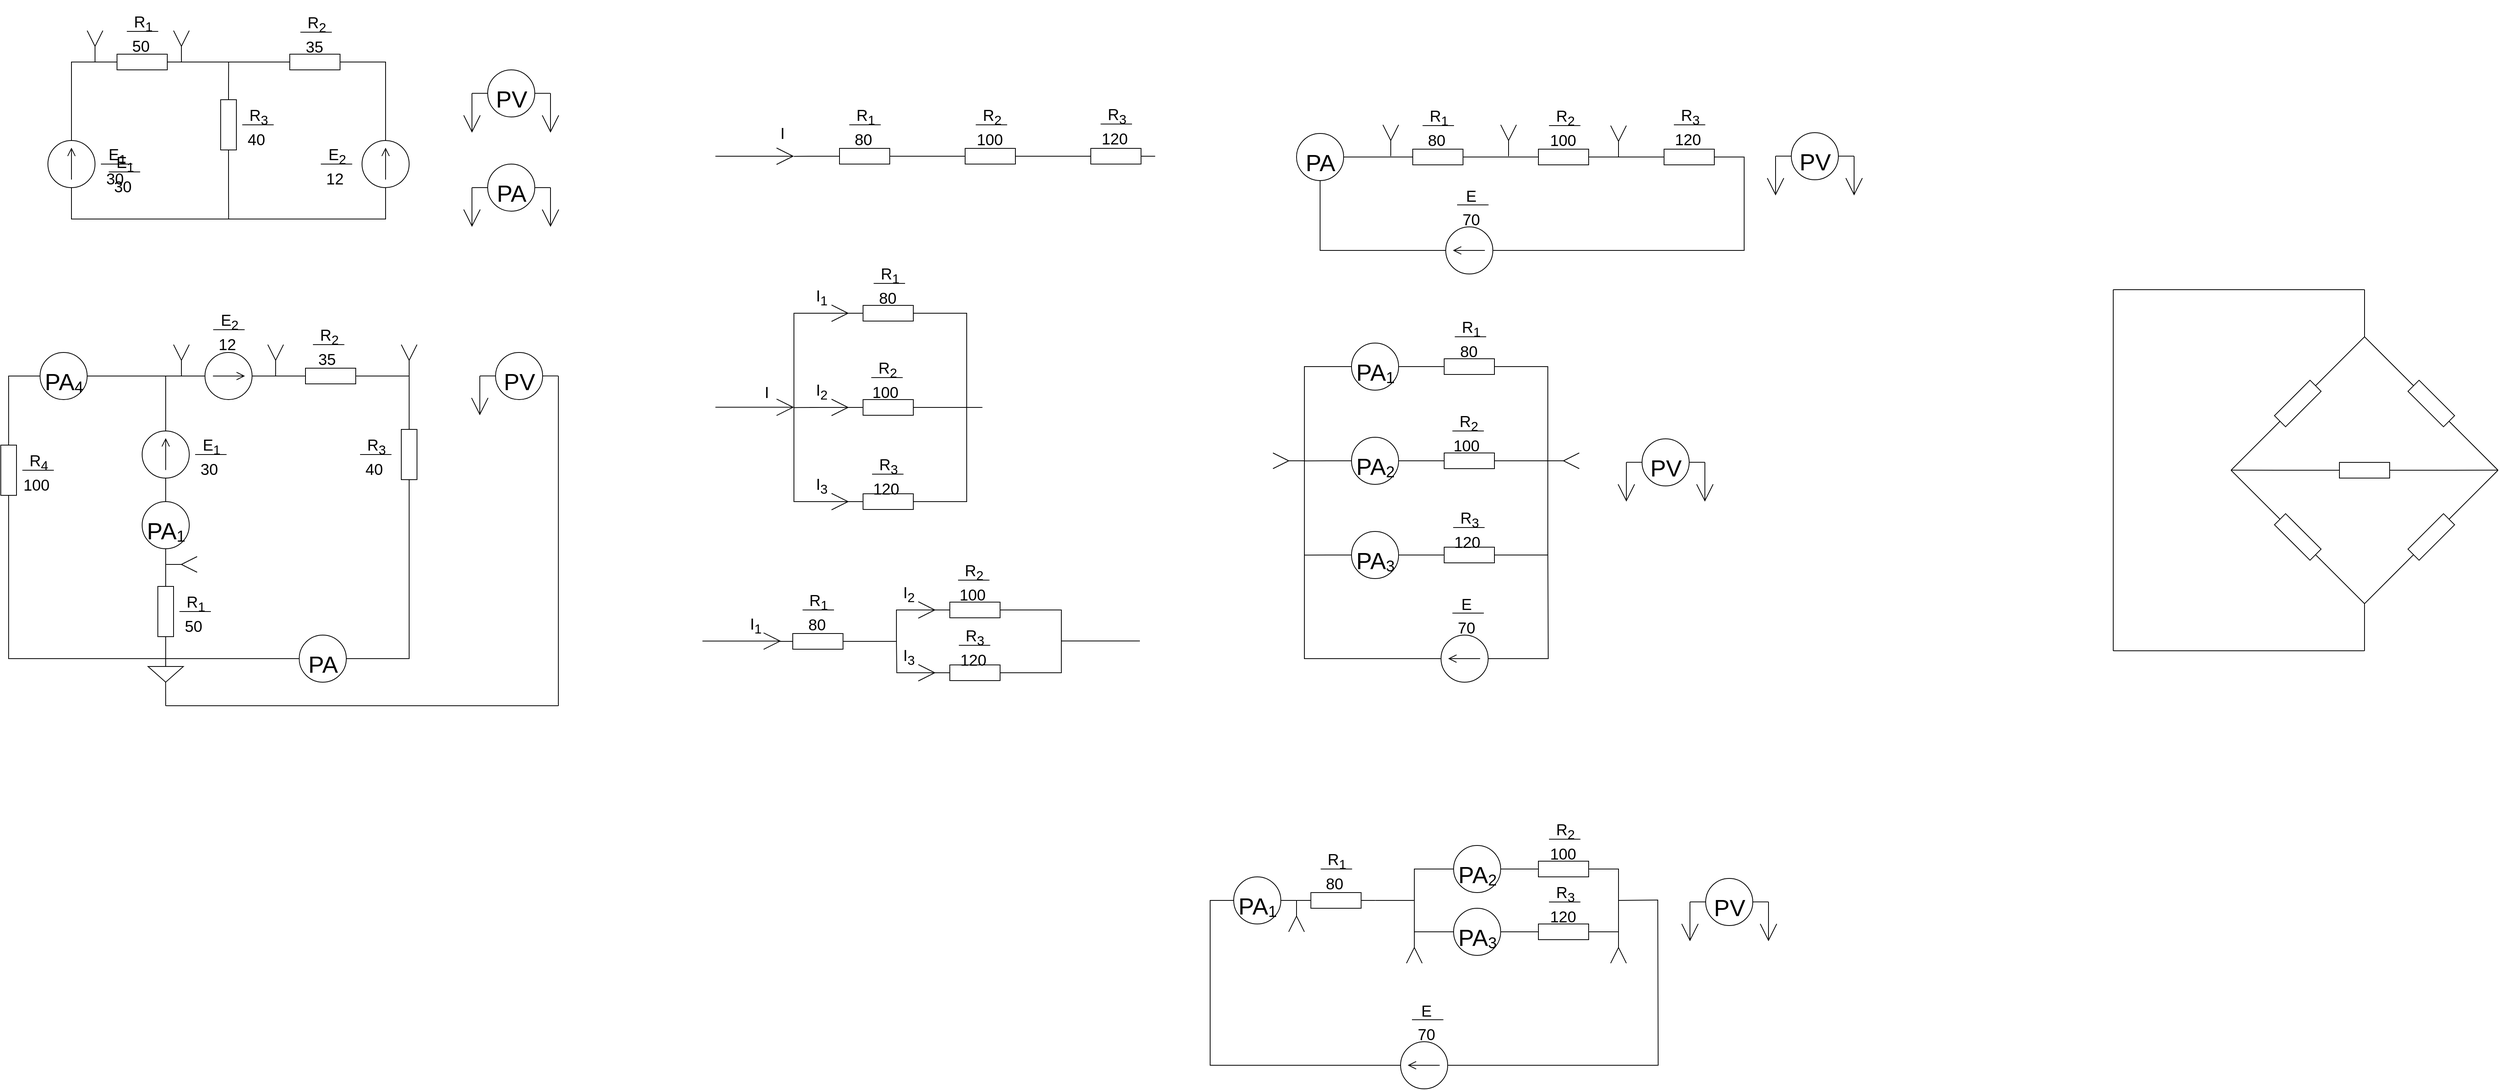 <mxfile version="20.4.0" type="github">
  <diagram name="Page-1" id="16e2658f-23c8-b752-8be9-c03fbebb8bbe">
    <mxGraphModel dx="1016" dy="548" grid="1" gridSize="10" guides="1" tooltips="1" connect="1" arrows="1" fold="1" page="1" pageScale="1" pageWidth="4681" pageHeight="3300" background="none" math="0" shadow="0">
      <root>
        <mxCell id="0" />
        <mxCell id="1" parent="0" />
        <mxCell id="6sGDjz0e17xrkzqmoAEd-8" style="edgeStyle=orthogonalEdgeStyle;rounded=0;orthogonalLoop=1;jettySize=auto;html=1;exitX=0;exitY=0.5;exitDx=0;exitDy=0;exitPerimeter=0;entryX=0;entryY=0.5;entryDx=0;entryDy=0;entryPerimeter=0;endArrow=none;endFill=0;" edge="1" parent="1" source="6sGDjz0e17xrkzqmoAEd-1" target="6sGDjz0e17xrkzqmoAEd-7">
          <mxGeometry relative="1" as="geometry">
            <Array as="points">
              <mxPoint x="280" y="320" />
              <mxPoint x="680" y="320" />
            </Array>
          </mxGeometry>
        </mxCell>
        <mxCell id="6sGDjz0e17xrkzqmoAEd-1" value="" style="pointerEvents=1;verticalLabelPosition=bottom;shadow=0;dashed=0;align=center;html=1;verticalAlign=top;shape=mxgraph.electrical.signal_sources.source;aspect=fixed;points=[[0.5,0,0],[1,0.5,0],[0.5,1,0],[0,0.5,0]];elSignalType=dc1;fillColor=none;rotation=-90;" vertex="1" parent="1">
          <mxGeometry x="250" y="220" width="60" height="60" as="geometry" />
        </mxCell>
        <mxCell id="6sGDjz0e17xrkzqmoAEd-9" style="edgeStyle=orthogonalEdgeStyle;rounded=0;orthogonalLoop=1;jettySize=auto;html=1;exitX=1;exitY=0.5;exitDx=0;exitDy=0;exitPerimeter=0;endArrow=none;endFill=0;" edge="1" parent="1" source="6sGDjz0e17xrkzqmoAEd-2">
          <mxGeometry relative="1" as="geometry">
            <mxPoint x="480.143" y="320" as="targetPoint" />
          </mxGeometry>
        </mxCell>
        <mxCell id="6sGDjz0e17xrkzqmoAEd-12" style="edgeStyle=orthogonalEdgeStyle;rounded=0;orthogonalLoop=1;jettySize=auto;html=1;exitX=0;exitY=0.5;exitDx=0;exitDy=0;exitPerimeter=0;endArrow=none;endFill=0;" edge="1" parent="1" source="6sGDjz0e17xrkzqmoAEd-2">
          <mxGeometry relative="1" as="geometry">
            <mxPoint x="480.143" y="120" as="targetPoint" />
          </mxGeometry>
        </mxCell>
        <mxCell id="6sGDjz0e17xrkzqmoAEd-2" value="" style="pointerEvents=1;verticalLabelPosition=bottom;shadow=0;dashed=0;align=center;html=1;verticalAlign=top;shape=mxgraph.electrical.resistors.resistor_1;fillColor=none;rotation=90;" vertex="1" parent="1">
          <mxGeometry x="430" y="190" width="100" height="20" as="geometry" />
        </mxCell>
        <mxCell id="6sGDjz0e17xrkzqmoAEd-6" style="edgeStyle=orthogonalEdgeStyle;rounded=0;orthogonalLoop=1;jettySize=auto;html=1;exitX=0;exitY=0.5;exitDx=0;exitDy=0;exitPerimeter=0;entryX=1;entryY=0.5;entryDx=0;entryDy=0;entryPerimeter=0;endArrow=none;endFill=0;" edge="1" parent="1" source="6sGDjz0e17xrkzqmoAEd-3" target="6sGDjz0e17xrkzqmoAEd-1">
          <mxGeometry relative="1" as="geometry">
            <Array as="points">
              <mxPoint x="280" y="150" />
              <mxPoint x="280" y="150" />
            </Array>
          </mxGeometry>
        </mxCell>
        <mxCell id="6sGDjz0e17xrkzqmoAEd-10" style="edgeStyle=orthogonalEdgeStyle;rounded=0;orthogonalLoop=1;jettySize=auto;html=1;exitX=1;exitY=0.5;exitDx=0;exitDy=0;exitPerimeter=0;entryX=0;entryY=0.5;entryDx=0;entryDy=0;entryPerimeter=0;endArrow=none;endFill=0;" edge="1" parent="1" source="6sGDjz0e17xrkzqmoAEd-3" target="6sGDjz0e17xrkzqmoAEd-5">
          <mxGeometry relative="1" as="geometry" />
        </mxCell>
        <mxCell id="6sGDjz0e17xrkzqmoAEd-3" value="" style="pointerEvents=1;verticalLabelPosition=bottom;shadow=0;dashed=0;align=center;html=1;verticalAlign=top;shape=mxgraph.electrical.resistors.resistor_1;fillColor=none;rotation=0;" vertex="1" parent="1">
          <mxGeometry x="320" y="110" width="100" height="20" as="geometry" />
        </mxCell>
        <mxCell id="6sGDjz0e17xrkzqmoAEd-11" style="edgeStyle=orthogonalEdgeStyle;rounded=0;orthogonalLoop=1;jettySize=auto;html=1;exitX=1;exitY=0.5;exitDx=0;exitDy=0;exitPerimeter=0;entryX=1;entryY=0.5;entryDx=0;entryDy=0;entryPerimeter=0;endArrow=none;endFill=0;" edge="1" parent="1" source="6sGDjz0e17xrkzqmoAEd-5" target="6sGDjz0e17xrkzqmoAEd-7">
          <mxGeometry relative="1" as="geometry">
            <Array as="points">
              <mxPoint x="680" y="150" />
              <mxPoint x="680" y="150" />
            </Array>
          </mxGeometry>
        </mxCell>
        <mxCell id="6sGDjz0e17xrkzqmoAEd-5" value="" style="pointerEvents=1;verticalLabelPosition=bottom;shadow=0;dashed=0;align=center;html=1;verticalAlign=top;shape=mxgraph.electrical.resistors.resistor_1;fillColor=none;rotation=0;" vertex="1" parent="1">
          <mxGeometry x="540" y="110" width="100" height="20" as="geometry" />
        </mxCell>
        <mxCell id="6sGDjz0e17xrkzqmoAEd-7" value="" style="pointerEvents=1;verticalLabelPosition=bottom;shadow=0;dashed=0;align=center;html=1;verticalAlign=top;shape=mxgraph.electrical.signal_sources.source;aspect=fixed;points=[[0.5,0,0],[1,0.5,0],[0.5,1,0],[0,0.5,0]];elSignalType=dc1;fillColor=none;rotation=-90;" vertex="1" parent="1">
          <mxGeometry x="650" y="220" width="60" height="60" as="geometry" />
        </mxCell>
        <mxCell id="6sGDjz0e17xrkzqmoAEd-22" value="" style="group" vertex="1" connectable="0" parent="1">
          <mxGeometry x="300" y="80" width="20" height="40" as="geometry" />
        </mxCell>
        <mxCell id="6sGDjz0e17xrkzqmoAEd-19" value="" style="endArrow=none;html=1;rounded=0;" edge="1" parent="6sGDjz0e17xrkzqmoAEd-22">
          <mxGeometry width="50" height="50" relative="1" as="geometry">
            <mxPoint x="10" y="20" as="sourcePoint" />
            <mxPoint x="20" as="targetPoint" />
          </mxGeometry>
        </mxCell>
        <mxCell id="6sGDjz0e17xrkzqmoAEd-20" value="" style="endArrow=none;html=1;rounded=0;" edge="1" parent="6sGDjz0e17xrkzqmoAEd-22">
          <mxGeometry width="50" height="50" relative="1" as="geometry">
            <mxPoint as="sourcePoint" />
            <mxPoint x="10.0" y="20" as="targetPoint" />
          </mxGeometry>
        </mxCell>
        <mxCell id="6sGDjz0e17xrkzqmoAEd-21" value="" style="endArrow=none;html=1;rounded=0;" edge="1" parent="6sGDjz0e17xrkzqmoAEd-22">
          <mxGeometry width="50" height="50" relative="1" as="geometry">
            <mxPoint x="10" y="40" as="sourcePoint" />
            <mxPoint x="10" y="20" as="targetPoint" />
          </mxGeometry>
        </mxCell>
        <mxCell id="6sGDjz0e17xrkzqmoAEd-23" value="" style="group" vertex="1" connectable="0" parent="1">
          <mxGeometry x="410" y="80" width="20" height="40" as="geometry" />
        </mxCell>
        <mxCell id="6sGDjz0e17xrkzqmoAEd-24" value="" style="endArrow=none;html=1;rounded=0;" edge="1" parent="6sGDjz0e17xrkzqmoAEd-23">
          <mxGeometry width="50" height="50" relative="1" as="geometry">
            <mxPoint x="10" y="20" as="sourcePoint" />
            <mxPoint x="20" as="targetPoint" />
          </mxGeometry>
        </mxCell>
        <mxCell id="6sGDjz0e17xrkzqmoAEd-25" value="" style="endArrow=none;html=1;rounded=0;" edge="1" parent="6sGDjz0e17xrkzqmoAEd-23">
          <mxGeometry width="50" height="50" relative="1" as="geometry">
            <mxPoint as="sourcePoint" />
            <mxPoint x="10.0" y="20" as="targetPoint" />
          </mxGeometry>
        </mxCell>
        <mxCell id="6sGDjz0e17xrkzqmoAEd-26" value="" style="endArrow=none;html=1;rounded=0;" edge="1" parent="6sGDjz0e17xrkzqmoAEd-23">
          <mxGeometry width="50" height="50" relative="1" as="geometry">
            <mxPoint x="10" y="40" as="sourcePoint" />
            <mxPoint x="10" y="20" as="targetPoint" />
          </mxGeometry>
        </mxCell>
        <mxCell id="6sGDjz0e17xrkzqmoAEd-37" value="" style="group" vertex="1" connectable="0" parent="1">
          <mxGeometry x="790" y="130" width="100" height="80" as="geometry" />
        </mxCell>
        <mxCell id="6sGDjz0e17xrkzqmoAEd-18" value="" style="endArrow=open;html=1;strokeWidth=1;endFill=0;endSize=20;rounded=0;" edge="1" parent="6sGDjz0e17xrkzqmoAEd-37">
          <mxGeometry width="100" relative="1" as="geometry">
            <mxPoint y="30" as="sourcePoint" />
            <mxPoint y="80" as="targetPoint" />
          </mxGeometry>
        </mxCell>
        <mxCell id="6sGDjz0e17xrkzqmoAEd-28" value="&lt;font style=&quot;font-size: 30px;&quot;&gt;PV&lt;/font&gt;" style="verticalLabelPosition=middle;shadow=0;dashed=0;align=center;html=1;verticalAlign=middle;strokeWidth=1;shape=ellipse;aspect=fixed;fontSize=50;fillColor=none;" vertex="1" parent="6sGDjz0e17xrkzqmoAEd-37">
          <mxGeometry x="20" width="60" height="60" as="geometry" />
        </mxCell>
        <mxCell id="6sGDjz0e17xrkzqmoAEd-30" value="" style="endArrow=open;html=1;strokeWidth=1;endFill=0;endSize=20;rounded=0;" edge="1" parent="6sGDjz0e17xrkzqmoAEd-37">
          <mxGeometry width="100" relative="1" as="geometry">
            <mxPoint x="100" y="30" as="sourcePoint" />
            <mxPoint x="100" y="80" as="targetPoint" />
          </mxGeometry>
        </mxCell>
        <mxCell id="6sGDjz0e17xrkzqmoAEd-35" value="" style="endArrow=none;html=1;rounded=0;fontSize=30;entryX=0;entryY=0.5;entryDx=0;entryDy=0;" edge="1" parent="6sGDjz0e17xrkzqmoAEd-37">
          <mxGeometry width="50" height="50" relative="1" as="geometry">
            <mxPoint y="29.92" as="sourcePoint" />
            <mxPoint x="20" y="29.92" as="targetPoint" />
          </mxGeometry>
        </mxCell>
        <mxCell id="6sGDjz0e17xrkzqmoAEd-36" value="" style="endArrow=none;html=1;rounded=0;fontSize=30;entryX=0;entryY=0.5;entryDx=0;entryDy=0;" edge="1" parent="6sGDjz0e17xrkzqmoAEd-37">
          <mxGeometry width="50" height="50" relative="1" as="geometry">
            <mxPoint x="80" y="29.92" as="sourcePoint" />
            <mxPoint x="100" y="29.92" as="targetPoint" />
          </mxGeometry>
        </mxCell>
        <mxCell id="6sGDjz0e17xrkzqmoAEd-38" value="" style="group" vertex="1" connectable="0" parent="1">
          <mxGeometry x="790" y="250" width="100" height="80" as="geometry" />
        </mxCell>
        <mxCell id="6sGDjz0e17xrkzqmoAEd-29" value="&lt;font style=&quot;font-size: 30px;&quot;&gt;PA&lt;/font&gt;" style="verticalLabelPosition=middle;shadow=0;dashed=0;align=center;html=1;verticalAlign=middle;strokeWidth=1;shape=ellipse;aspect=fixed;fontSize=50;fillColor=none;" vertex="1" parent="6sGDjz0e17xrkzqmoAEd-38">
          <mxGeometry x="20" width="60" height="60" as="geometry" />
        </mxCell>
        <mxCell id="6sGDjz0e17xrkzqmoAEd-31" value="" style="endArrow=open;html=1;strokeWidth=1;endFill=0;endSize=20;rounded=0;" edge="1" parent="6sGDjz0e17xrkzqmoAEd-38">
          <mxGeometry width="100" relative="1" as="geometry">
            <mxPoint y="30" as="sourcePoint" />
            <mxPoint y="80" as="targetPoint" />
          </mxGeometry>
        </mxCell>
        <mxCell id="6sGDjz0e17xrkzqmoAEd-32" value="" style="endArrow=open;html=1;strokeWidth=1;endFill=0;endSize=20;rounded=0;" edge="1" parent="6sGDjz0e17xrkzqmoAEd-38">
          <mxGeometry width="100" relative="1" as="geometry">
            <mxPoint x="100" y="30" as="sourcePoint" />
            <mxPoint x="100" y="80" as="targetPoint" />
          </mxGeometry>
        </mxCell>
        <mxCell id="6sGDjz0e17xrkzqmoAEd-33" value="" style="endArrow=none;html=1;rounded=0;fontSize=30;entryX=0;entryY=0.5;entryDx=0;entryDy=0;" edge="1" parent="6sGDjz0e17xrkzqmoAEd-38" target="6sGDjz0e17xrkzqmoAEd-29">
          <mxGeometry width="50" height="50" relative="1" as="geometry">
            <mxPoint y="30" as="sourcePoint" />
            <mxPoint x="50" y="-20" as="targetPoint" />
          </mxGeometry>
        </mxCell>
        <mxCell id="6sGDjz0e17xrkzqmoAEd-34" value="" style="endArrow=none;html=1;rounded=0;fontSize=30;exitX=1;exitY=0.5;exitDx=0;exitDy=0;" edge="1" parent="6sGDjz0e17xrkzqmoAEd-38" source="6sGDjz0e17xrkzqmoAEd-29">
          <mxGeometry width="50" height="50" relative="1" as="geometry">
            <mxPoint x="80" y="29.87" as="sourcePoint" />
            <mxPoint x="100" y="30" as="targetPoint" />
          </mxGeometry>
        </mxCell>
        <mxCell id="6sGDjz0e17xrkzqmoAEd-45" value="" style="group" vertex="1" connectable="0" parent="1">
          <mxGeometry x="343" y="41" width="57.5" height="80" as="geometry" />
        </mxCell>
        <mxCell id="6sGDjz0e17xrkzqmoAEd-44" value="" style="group" vertex="1" connectable="0" parent="6sGDjz0e17xrkzqmoAEd-45">
          <mxGeometry x="2.5" width="55" height="80" as="geometry" />
        </mxCell>
        <mxCell id="6sGDjz0e17xrkzqmoAEd-39" value="&lt;font style=&quot;font-size: 20px;&quot;&gt;R&lt;sub&gt;1&lt;/sub&gt;&lt;/font&gt;" style="text;html=1;align=center;verticalAlign=middle;resizable=0;points=[];autosize=1;strokeColor=none;fillColor=none;fontSize=30;" vertex="1" parent="6sGDjz0e17xrkzqmoAEd-44">
          <mxGeometry width="50" height="50" as="geometry" />
        </mxCell>
        <mxCell id="6sGDjz0e17xrkzqmoAEd-41" value="" style="endArrow=none;html=1;rounded=0;fontSize=20;" edge="1" parent="6sGDjz0e17xrkzqmoAEd-44">
          <mxGeometry width="50" height="50" relative="1" as="geometry">
            <mxPoint x="5" y="40" as="sourcePoint" />
            <mxPoint x="45" y="40" as="targetPoint" />
          </mxGeometry>
        </mxCell>
        <mxCell id="6sGDjz0e17xrkzqmoAEd-43" value="&lt;font style=&quot;font-size: 20px;&quot;&gt;50&lt;/font&gt;" style="text;html=1;align=center;verticalAlign=middle;resizable=0;points=[];autosize=1;strokeColor=none;fillColor=none;fontSize=30;" vertex="1" parent="6sGDjz0e17xrkzqmoAEd-45">
          <mxGeometry y="30" width="50" height="50" as="geometry" />
        </mxCell>
        <mxCell id="6sGDjz0e17xrkzqmoAEd-46" value="" style="group" vertex="1" connectable="0" parent="1">
          <mxGeometry x="564" y="42" width="57.5" height="80" as="geometry" />
        </mxCell>
        <mxCell id="6sGDjz0e17xrkzqmoAEd-47" value="" style="group" vertex="1" connectable="0" parent="6sGDjz0e17xrkzqmoAEd-46">
          <mxGeometry x="2.5" width="55" height="80" as="geometry" />
        </mxCell>
        <mxCell id="6sGDjz0e17xrkzqmoAEd-48" value="&lt;font style=&quot;font-size: 20px;&quot;&gt;R&lt;sub&gt;2&lt;/sub&gt;&lt;/font&gt;" style="text;html=1;align=center;verticalAlign=middle;resizable=0;points=[];autosize=1;strokeColor=none;fillColor=none;fontSize=30;" vertex="1" parent="6sGDjz0e17xrkzqmoAEd-47">
          <mxGeometry width="50" height="50" as="geometry" />
        </mxCell>
        <mxCell id="6sGDjz0e17xrkzqmoAEd-49" value="" style="endArrow=none;html=1;rounded=0;fontSize=20;" edge="1" parent="6sGDjz0e17xrkzqmoAEd-47">
          <mxGeometry width="50" height="50" relative="1" as="geometry">
            <mxPoint x="5" y="40" as="sourcePoint" />
            <mxPoint x="45" y="40" as="targetPoint" />
          </mxGeometry>
        </mxCell>
        <mxCell id="6sGDjz0e17xrkzqmoAEd-50" value="&lt;font style=&quot;font-size: 20px;&quot;&gt;35&lt;/font&gt;" style="text;html=1;align=center;verticalAlign=middle;resizable=0;points=[];autosize=1;strokeColor=none;fillColor=none;fontSize=30;" vertex="1" parent="6sGDjz0e17xrkzqmoAEd-46">
          <mxGeometry y="30" width="50" height="50" as="geometry" />
        </mxCell>
        <mxCell id="6sGDjz0e17xrkzqmoAEd-51" value="" style="group" vertex="1" connectable="0" parent="1">
          <mxGeometry x="490" y="160" width="57.5" height="80" as="geometry" />
        </mxCell>
        <mxCell id="6sGDjz0e17xrkzqmoAEd-52" value="" style="group" vertex="1" connectable="0" parent="6sGDjz0e17xrkzqmoAEd-51">
          <mxGeometry x="2.5" width="55" height="80" as="geometry" />
        </mxCell>
        <mxCell id="6sGDjz0e17xrkzqmoAEd-53" value="&lt;font style=&quot;font-size: 20px;&quot;&gt;R&lt;sub&gt;3&lt;/sub&gt;&lt;/font&gt;" style="text;html=1;align=center;verticalAlign=middle;resizable=0;points=[];autosize=1;strokeColor=none;fillColor=none;fontSize=30;" vertex="1" parent="6sGDjz0e17xrkzqmoAEd-52">
          <mxGeometry width="50" height="50" as="geometry" />
        </mxCell>
        <mxCell id="6sGDjz0e17xrkzqmoAEd-54" value="" style="endArrow=none;html=1;rounded=0;fontSize=20;" edge="1" parent="6sGDjz0e17xrkzqmoAEd-52">
          <mxGeometry width="50" height="50" relative="1" as="geometry">
            <mxPoint x="5" y="40" as="sourcePoint" />
            <mxPoint x="45" y="40" as="targetPoint" />
          </mxGeometry>
        </mxCell>
        <mxCell id="6sGDjz0e17xrkzqmoAEd-55" value="&lt;font style=&quot;font-size: 20px;&quot;&gt;40&lt;/font&gt;" style="text;html=1;align=center;verticalAlign=middle;resizable=0;points=[];autosize=1;strokeColor=none;fillColor=none;fontSize=30;" vertex="1" parent="6sGDjz0e17xrkzqmoAEd-51">
          <mxGeometry y="30" width="50" height="50" as="geometry" />
        </mxCell>
        <mxCell id="6sGDjz0e17xrkzqmoAEd-56" value="" style="group" vertex="1" connectable="0" parent="1">
          <mxGeometry x="310" y="210" width="57.5" height="80" as="geometry" />
        </mxCell>
        <mxCell id="6sGDjz0e17xrkzqmoAEd-57" value="" style="group" vertex="1" connectable="0" parent="6sGDjz0e17xrkzqmoAEd-56">
          <mxGeometry x="2.5" width="55" height="80" as="geometry" />
        </mxCell>
        <mxCell id="6sGDjz0e17xrkzqmoAEd-58" value="&lt;font style=&quot;font-size: 20px;&quot;&gt;E&lt;sub&gt;1&lt;/sub&gt;&lt;/font&gt;" style="text;html=1;align=center;verticalAlign=middle;resizable=0;points=[];autosize=1;strokeColor=none;fillColor=none;fontSize=30;" vertex="1" parent="6sGDjz0e17xrkzqmoAEd-57">
          <mxGeometry width="50" height="50" as="geometry" />
        </mxCell>
        <mxCell id="6sGDjz0e17xrkzqmoAEd-59" value="" style="endArrow=none;html=1;rounded=0;fontSize=20;" edge="1" parent="6sGDjz0e17xrkzqmoAEd-57">
          <mxGeometry width="50" height="50" relative="1" as="geometry">
            <mxPoint x="5" y="40" as="sourcePoint" />
            <mxPoint x="45" y="40" as="targetPoint" />
          </mxGeometry>
        </mxCell>
        <mxCell id="6sGDjz0e17xrkzqmoAEd-60" value="&lt;font style=&quot;font-size: 20px;&quot;&gt;30&lt;/font&gt;" style="text;html=1;align=center;verticalAlign=middle;resizable=0;points=[];autosize=1;strokeColor=none;fillColor=none;fontSize=30;" vertex="1" parent="6sGDjz0e17xrkzqmoAEd-56">
          <mxGeometry y="30" width="50" height="50" as="geometry" />
        </mxCell>
        <mxCell id="6sGDjz0e17xrkzqmoAEd-61" value="" style="group" vertex="1" connectable="0" parent="1">
          <mxGeometry x="590" y="210" width="57.5" height="80" as="geometry" />
        </mxCell>
        <mxCell id="6sGDjz0e17xrkzqmoAEd-62" value="" style="group" vertex="1" connectable="0" parent="6sGDjz0e17xrkzqmoAEd-61">
          <mxGeometry x="2.5" width="55" height="80" as="geometry" />
        </mxCell>
        <mxCell id="6sGDjz0e17xrkzqmoAEd-63" value="&lt;font style=&quot;font-size: 20px;&quot;&gt;E&lt;sub&gt;2&lt;/sub&gt;&lt;/font&gt;" style="text;html=1;align=center;verticalAlign=middle;resizable=0;points=[];autosize=1;strokeColor=none;fillColor=none;fontSize=30;" vertex="1" parent="6sGDjz0e17xrkzqmoAEd-62">
          <mxGeometry width="50" height="50" as="geometry" />
        </mxCell>
        <mxCell id="6sGDjz0e17xrkzqmoAEd-64" value="" style="endArrow=none;html=1;rounded=0;fontSize=20;" edge="1" parent="6sGDjz0e17xrkzqmoAEd-62">
          <mxGeometry width="50" height="50" relative="1" as="geometry">
            <mxPoint x="5" y="40" as="sourcePoint" />
            <mxPoint x="45" y="40" as="targetPoint" />
          </mxGeometry>
        </mxCell>
        <mxCell id="6sGDjz0e17xrkzqmoAEd-65" value="&lt;font style=&quot;font-size: 20px;&quot;&gt;12&lt;/font&gt;" style="text;html=1;align=center;verticalAlign=middle;resizable=0;points=[];autosize=1;strokeColor=none;fillColor=none;fontSize=30;" vertex="1" parent="6sGDjz0e17xrkzqmoAEd-61">
          <mxGeometry y="30" width="50" height="50" as="geometry" />
        </mxCell>
        <mxCell id="6sGDjz0e17xrkzqmoAEd-82" style="edgeStyle=orthogonalEdgeStyle;rounded=0;orthogonalLoop=1;jettySize=auto;html=1;exitX=1;exitY=0.5;exitDx=0;exitDy=0;exitPerimeter=0;entryX=0;entryY=0.5;entryDx=0;entryDy=0;fontSize=20;endArrow=none;endFill=0;" edge="1" parent="1" source="6sGDjz0e17xrkzqmoAEd-66" target="6sGDjz0e17xrkzqmoAEd-81">
          <mxGeometry relative="1" as="geometry" />
        </mxCell>
        <mxCell id="6sGDjz0e17xrkzqmoAEd-92" style="edgeStyle=orthogonalEdgeStyle;rounded=0;orthogonalLoop=1;jettySize=auto;html=1;exitX=0;exitY=0.5;exitDx=0;exitDy=0;exitPerimeter=0;entryX=0;entryY=0.5;entryDx=0;entryDy=0;fontSize=20;endArrow=none;endFill=0;" edge="1" parent="1" source="6sGDjz0e17xrkzqmoAEd-66" target="6sGDjz0e17xrkzqmoAEd-80">
          <mxGeometry relative="1" as="geometry" />
        </mxCell>
        <mxCell id="6sGDjz0e17xrkzqmoAEd-66" value="" style="pointerEvents=1;verticalLabelPosition=bottom;shadow=0;dashed=0;align=center;html=1;verticalAlign=top;shape=mxgraph.electrical.resistors.resistor_1;fillColor=none;rotation=90;" vertex="1" parent="1">
          <mxGeometry x="150" y="630" width="100" height="20" as="geometry" />
        </mxCell>
        <mxCell id="6sGDjz0e17xrkzqmoAEd-67" value="" style="pointerEvents=1;verticalLabelPosition=bottom;shadow=0;dashed=0;align=center;html=1;verticalAlign=top;shape=mxgraph.electrical.resistors.resistor_1;fillColor=none;rotation=90;" vertex="1" parent="1">
          <mxGeometry x="660" y="610" width="100" height="20" as="geometry" />
        </mxCell>
        <mxCell id="6sGDjz0e17xrkzqmoAEd-93" style="edgeStyle=orthogonalEdgeStyle;rounded=0;orthogonalLoop=1;jettySize=auto;html=1;exitX=1;exitY=0.5;exitDx=0;exitDy=0;exitPerimeter=0;entryX=0;entryY=0.5;entryDx=0;entryDy=0;entryPerimeter=0;fontSize=20;endArrow=none;endFill=0;" edge="1" parent="1" source="6sGDjz0e17xrkzqmoAEd-68" target="6sGDjz0e17xrkzqmoAEd-67">
          <mxGeometry relative="1" as="geometry">
            <Array as="points">
              <mxPoint x="710" y="520" />
              <mxPoint x="710" y="570" />
            </Array>
          </mxGeometry>
        </mxCell>
        <mxCell id="6sGDjz0e17xrkzqmoAEd-68" value="" style="pointerEvents=1;verticalLabelPosition=bottom;shadow=0;dashed=0;align=center;html=1;verticalAlign=top;shape=mxgraph.electrical.resistors.resistor_1;fillColor=none;rotation=0;" vertex="1" parent="1">
          <mxGeometry x="560" y="510" width="100" height="20" as="geometry" />
        </mxCell>
        <mxCell id="6sGDjz0e17xrkzqmoAEd-84" style="edgeStyle=orthogonalEdgeStyle;rounded=0;orthogonalLoop=1;jettySize=auto;html=1;exitX=1;exitY=0.5;exitDx=0;exitDy=0;exitPerimeter=0;fontSize=20;endArrow=none;endFill=0;" edge="1" parent="1" source="6sGDjz0e17xrkzqmoAEd-70">
          <mxGeometry relative="1" as="geometry">
            <mxPoint x="400.009" y="880" as="targetPoint" />
          </mxGeometry>
        </mxCell>
        <mxCell id="6sGDjz0e17xrkzqmoAEd-70" value="" style="pointerEvents=1;verticalLabelPosition=bottom;shadow=0;dashed=0;align=center;html=1;verticalAlign=top;shape=mxgraph.electrical.resistors.resistor_1;fillColor=none;rotation=90;" vertex="1" parent="1">
          <mxGeometry x="350" y="810" width="100" height="20" as="geometry" />
        </mxCell>
        <mxCell id="6sGDjz0e17xrkzqmoAEd-91" style="edgeStyle=orthogonalEdgeStyle;rounded=0;orthogonalLoop=1;jettySize=auto;html=1;exitX=1;exitY=0.5;exitDx=0;exitDy=0;exitPerimeter=0;entryX=0;entryY=0.5;entryDx=0;entryDy=0;entryPerimeter=0;fontSize=20;endArrow=none;endFill=0;" edge="1" parent="1" source="6sGDjz0e17xrkzqmoAEd-71" target="6sGDjz0e17xrkzqmoAEd-68">
          <mxGeometry relative="1" as="geometry" />
        </mxCell>
        <mxCell id="6sGDjz0e17xrkzqmoAEd-71" value="" style="pointerEvents=1;verticalLabelPosition=bottom;shadow=0;dashed=0;align=center;html=1;verticalAlign=top;shape=mxgraph.electrical.signal_sources.source;aspect=fixed;points=[[0.5,0,0],[1,0.5,0],[0.5,1,0],[0,0.5,0]];elSignalType=dc1;fillColor=none;rotation=0;" vertex="1" parent="1">
          <mxGeometry x="450" y="490" width="60" height="60" as="geometry" />
        </mxCell>
        <mxCell id="6sGDjz0e17xrkzqmoAEd-88" style="edgeStyle=orthogonalEdgeStyle;rounded=0;orthogonalLoop=1;jettySize=auto;html=1;exitX=0;exitY=0.5;exitDx=0;exitDy=0;exitPerimeter=0;fontSize=20;endArrow=none;endFill=0;" edge="1" parent="1" source="6sGDjz0e17xrkzqmoAEd-72" target="6sGDjz0e17xrkzqmoAEd-79">
          <mxGeometry relative="1" as="geometry" />
        </mxCell>
        <mxCell id="6sGDjz0e17xrkzqmoAEd-90" style="edgeStyle=orthogonalEdgeStyle;rounded=0;orthogonalLoop=1;jettySize=auto;html=1;exitX=1;exitY=0.5;exitDx=0;exitDy=0;exitPerimeter=0;fontSize=20;endArrow=none;endFill=0;" edge="1" parent="1" source="6sGDjz0e17xrkzqmoAEd-72">
          <mxGeometry relative="1" as="geometry">
            <mxPoint x="400" y="520" as="targetPoint" />
          </mxGeometry>
        </mxCell>
        <mxCell id="6sGDjz0e17xrkzqmoAEd-72" value="" style="pointerEvents=1;verticalLabelPosition=bottom;shadow=0;dashed=0;align=center;html=1;verticalAlign=top;shape=mxgraph.electrical.signal_sources.source;aspect=fixed;points=[[0.5,0,0],[1,0.5,0],[0.5,1,0],[0,0.5,0]];elSignalType=dc1;fillColor=none;rotation=-90;" vertex="1" parent="1">
          <mxGeometry x="370" y="590" width="60" height="60" as="geometry" />
        </mxCell>
        <mxCell id="6sGDjz0e17xrkzqmoAEd-87" style="edgeStyle=orthogonalEdgeStyle;rounded=0;orthogonalLoop=1;jettySize=auto;html=1;exitX=0.5;exitY=1;exitDx=0;exitDy=0;entryX=0;entryY=0.5;entryDx=0;entryDy=0;entryPerimeter=0;fontSize=20;endArrow=none;endFill=0;" edge="1" parent="1" source="6sGDjz0e17xrkzqmoAEd-79" target="6sGDjz0e17xrkzqmoAEd-70">
          <mxGeometry relative="1" as="geometry" />
        </mxCell>
        <mxCell id="6sGDjz0e17xrkzqmoAEd-79" value="&lt;font style=&quot;font-size: 30px;&quot;&gt;PA&lt;/font&gt;&lt;font size=&quot;1&quot;&gt;&lt;sub style=&quot;font-size: 20px;&quot;&gt;1&lt;/sub&gt;&lt;/font&gt;" style="verticalLabelPosition=middle;shadow=0;dashed=0;align=center;html=1;verticalAlign=middle;strokeWidth=1;shape=ellipse;aspect=fixed;fontSize=50;fillColor=none;" vertex="1" parent="1">
          <mxGeometry x="370" y="680" width="60" height="60" as="geometry" />
        </mxCell>
        <mxCell id="6sGDjz0e17xrkzqmoAEd-89" style="edgeStyle=orthogonalEdgeStyle;rounded=0;orthogonalLoop=1;jettySize=auto;html=1;exitX=1;exitY=0.5;exitDx=0;exitDy=0;entryX=0;entryY=0.5;entryDx=0;entryDy=0;entryPerimeter=0;fontSize=20;endArrow=none;endFill=0;" edge="1" parent="1" source="6sGDjz0e17xrkzqmoAEd-80" target="6sGDjz0e17xrkzqmoAEd-71">
          <mxGeometry relative="1" as="geometry" />
        </mxCell>
        <mxCell id="6sGDjz0e17xrkzqmoAEd-80" value="&lt;font style=&quot;font-size: 30px;&quot;&gt;PA&lt;/font&gt;&lt;font size=&quot;1&quot;&gt;&lt;sub style=&quot;font-size: 20px;&quot;&gt;4&lt;/sub&gt;&lt;/font&gt;" style="verticalLabelPosition=middle;shadow=0;dashed=0;align=center;html=1;verticalAlign=middle;strokeWidth=1;shape=ellipse;aspect=fixed;fontSize=50;fillColor=none;" vertex="1" parent="1">
          <mxGeometry x="240" y="490" width="60" height="60" as="geometry" />
        </mxCell>
        <mxCell id="6sGDjz0e17xrkzqmoAEd-94" style="edgeStyle=orthogonalEdgeStyle;rounded=0;orthogonalLoop=1;jettySize=auto;html=1;exitX=1;exitY=0.5;exitDx=0;exitDy=0;entryX=1;entryY=0.5;entryDx=0;entryDy=0;entryPerimeter=0;fontSize=20;endArrow=none;endFill=0;" edge="1" parent="1" source="6sGDjz0e17xrkzqmoAEd-81" target="6sGDjz0e17xrkzqmoAEd-67">
          <mxGeometry relative="1" as="geometry">
            <Array as="points">
              <mxPoint x="710" y="880" />
              <mxPoint x="710" y="670" />
            </Array>
          </mxGeometry>
        </mxCell>
        <mxCell id="6sGDjz0e17xrkzqmoAEd-81" value="&lt;font style=&quot;font-size: 30px;&quot;&gt;PA&lt;/font&gt;" style="verticalLabelPosition=middle;shadow=0;dashed=0;align=center;html=1;verticalAlign=middle;strokeWidth=1;shape=ellipse;aspect=fixed;fontSize=50;fillColor=none;" vertex="1" parent="1">
          <mxGeometry x="570" y="850" width="60" height="60" as="geometry" />
        </mxCell>
        <mxCell id="6sGDjz0e17xrkzqmoAEd-95" value="" style="pointerEvents=1;verticalLabelPosition=bottom;shadow=0;dashed=0;align=center;html=1;verticalAlign=top;shape=mxgraph.electrical.signal_sources.signal_ground;fontSize=20;fillColor=none;" vertex="1" parent="1">
          <mxGeometry x="377.5" y="880" width="45" height="30" as="geometry" />
        </mxCell>
        <mxCell id="6sGDjz0e17xrkzqmoAEd-96" value="" style="group;rotation=90;" vertex="1" connectable="0" parent="1">
          <mxGeometry x="410" y="740" width="20" height="40" as="geometry" />
        </mxCell>
        <mxCell id="6sGDjz0e17xrkzqmoAEd-97" value="" style="endArrow=none;html=1;rounded=0;" edge="1" parent="6sGDjz0e17xrkzqmoAEd-96">
          <mxGeometry width="50" height="50" relative="1" as="geometry">
            <mxPoint x="10" y="20" as="sourcePoint" />
            <mxPoint x="30" y="30" as="targetPoint" />
          </mxGeometry>
        </mxCell>
        <mxCell id="6sGDjz0e17xrkzqmoAEd-98" value="" style="endArrow=none;html=1;rounded=0;" edge="1" parent="6sGDjz0e17xrkzqmoAEd-96">
          <mxGeometry width="50" height="50" relative="1" as="geometry">
            <mxPoint x="30" y="10" as="sourcePoint" />
            <mxPoint x="10" y="20" as="targetPoint" />
          </mxGeometry>
        </mxCell>
        <mxCell id="6sGDjz0e17xrkzqmoAEd-99" value="" style="endArrow=none;html=1;rounded=0;" edge="1" parent="6sGDjz0e17xrkzqmoAEd-96">
          <mxGeometry width="50" height="50" relative="1" as="geometry">
            <mxPoint x="-10" y="20" as="sourcePoint" />
            <mxPoint x="10" y="20" as="targetPoint" />
          </mxGeometry>
        </mxCell>
        <mxCell id="6sGDjz0e17xrkzqmoAEd-100" value="" style="group" vertex="1" connectable="0" parent="1">
          <mxGeometry x="530" y="480" width="20" height="40" as="geometry" />
        </mxCell>
        <mxCell id="6sGDjz0e17xrkzqmoAEd-101" value="" style="endArrow=none;html=1;rounded=0;" edge="1" parent="6sGDjz0e17xrkzqmoAEd-100">
          <mxGeometry width="50" height="50" relative="1" as="geometry">
            <mxPoint x="10" y="20" as="sourcePoint" />
            <mxPoint x="20" as="targetPoint" />
          </mxGeometry>
        </mxCell>
        <mxCell id="6sGDjz0e17xrkzqmoAEd-102" value="" style="endArrow=none;html=1;rounded=0;" edge="1" parent="6sGDjz0e17xrkzqmoAEd-100">
          <mxGeometry width="50" height="50" relative="1" as="geometry">
            <mxPoint as="sourcePoint" />
            <mxPoint x="10.0" y="20" as="targetPoint" />
          </mxGeometry>
        </mxCell>
        <mxCell id="6sGDjz0e17xrkzqmoAEd-103" value="" style="endArrow=none;html=1;rounded=0;" edge="1" parent="6sGDjz0e17xrkzqmoAEd-100">
          <mxGeometry width="50" height="50" relative="1" as="geometry">
            <mxPoint x="10" y="40" as="sourcePoint" />
            <mxPoint x="10" y="20" as="targetPoint" />
          </mxGeometry>
        </mxCell>
        <mxCell id="6sGDjz0e17xrkzqmoAEd-104" value="" style="group" vertex="1" connectable="0" parent="1">
          <mxGeometry x="700" y="480" width="20" height="40" as="geometry" />
        </mxCell>
        <mxCell id="6sGDjz0e17xrkzqmoAEd-105" value="" style="endArrow=none;html=1;rounded=0;" edge="1" parent="6sGDjz0e17xrkzqmoAEd-104">
          <mxGeometry width="50" height="50" relative="1" as="geometry">
            <mxPoint x="10" y="20" as="sourcePoint" />
            <mxPoint x="20" as="targetPoint" />
          </mxGeometry>
        </mxCell>
        <mxCell id="6sGDjz0e17xrkzqmoAEd-106" value="" style="endArrow=none;html=1;rounded=0;" edge="1" parent="6sGDjz0e17xrkzqmoAEd-104">
          <mxGeometry width="50" height="50" relative="1" as="geometry">
            <mxPoint as="sourcePoint" />
            <mxPoint x="10.0" y="20" as="targetPoint" />
          </mxGeometry>
        </mxCell>
        <mxCell id="6sGDjz0e17xrkzqmoAEd-107" value="" style="endArrow=none;html=1;rounded=0;" edge="1" parent="6sGDjz0e17xrkzqmoAEd-104">
          <mxGeometry width="50" height="50" relative="1" as="geometry">
            <mxPoint x="10" y="40" as="sourcePoint" />
            <mxPoint x="10" y="20" as="targetPoint" />
          </mxGeometry>
        </mxCell>
        <mxCell id="6sGDjz0e17xrkzqmoAEd-108" value="" style="group" vertex="1" connectable="0" parent="1">
          <mxGeometry x="800" y="490" width="100" height="80" as="geometry" />
        </mxCell>
        <mxCell id="6sGDjz0e17xrkzqmoAEd-109" value="" style="endArrow=open;html=1;strokeWidth=1;endFill=0;endSize=20;rounded=0;" edge="1" parent="6sGDjz0e17xrkzqmoAEd-108">
          <mxGeometry width="100" relative="1" as="geometry">
            <mxPoint y="30" as="sourcePoint" />
            <mxPoint y="80" as="targetPoint" />
          </mxGeometry>
        </mxCell>
        <mxCell id="6sGDjz0e17xrkzqmoAEd-110" value="&lt;font style=&quot;font-size: 30px;&quot;&gt;PV&lt;/font&gt;" style="verticalLabelPosition=middle;shadow=0;dashed=0;align=center;html=1;verticalAlign=middle;strokeWidth=1;shape=ellipse;aspect=fixed;fontSize=50;fillColor=none;" vertex="1" parent="6sGDjz0e17xrkzqmoAEd-108">
          <mxGeometry x="20" width="60" height="60" as="geometry" />
        </mxCell>
        <mxCell id="6sGDjz0e17xrkzqmoAEd-112" value="" style="endArrow=none;html=1;rounded=0;fontSize=30;entryX=0;entryY=0.5;entryDx=0;entryDy=0;" edge="1" parent="6sGDjz0e17xrkzqmoAEd-108">
          <mxGeometry width="50" height="50" relative="1" as="geometry">
            <mxPoint y="29.92" as="sourcePoint" />
            <mxPoint x="20" y="29.92" as="targetPoint" />
          </mxGeometry>
        </mxCell>
        <mxCell id="6sGDjz0e17xrkzqmoAEd-113" value="" style="endArrow=none;html=1;rounded=0;fontSize=30;entryX=0;entryY=0.5;entryDx=0;entryDy=0;" edge="1" parent="6sGDjz0e17xrkzqmoAEd-108">
          <mxGeometry width="50" height="50" relative="1" as="geometry">
            <mxPoint x="80" y="29.92" as="sourcePoint" />
            <mxPoint x="100" y="29.92" as="targetPoint" />
          </mxGeometry>
        </mxCell>
        <mxCell id="6sGDjz0e17xrkzqmoAEd-117" value="" style="endArrow=none;html=1;rounded=0;fontSize=30;" edge="1" parent="1">
          <mxGeometry width="50" height="50" relative="1" as="geometry">
            <mxPoint x="900" y="520" as="sourcePoint" />
            <mxPoint x="900" y="940.192" as="targetPoint" />
          </mxGeometry>
        </mxCell>
        <mxCell id="6sGDjz0e17xrkzqmoAEd-118" value="" style="endArrow=none;html=1;rounded=0;fontSize=30;entryX=0;entryY=0.5;entryDx=0;entryDy=0;" edge="1" parent="1">
          <mxGeometry width="50" height="50" relative="1" as="geometry">
            <mxPoint x="399.808" y="940" as="sourcePoint" />
            <mxPoint x="900" y="940" as="targetPoint" />
          </mxGeometry>
        </mxCell>
        <mxCell id="6sGDjz0e17xrkzqmoAEd-119" value="" style="endArrow=none;html=1;rounded=0;fontSize=30;" edge="1" parent="1">
          <mxGeometry width="50" height="50" relative="1" as="geometry">
            <mxPoint x="399.908" y="910" as="sourcePoint" />
            <mxPoint x="400" y="940" as="targetPoint" />
          </mxGeometry>
        </mxCell>
        <mxCell id="6sGDjz0e17xrkzqmoAEd-120" value="" style="group" vertex="1" connectable="0" parent="1">
          <mxGeometry x="410" y="480" width="20" height="40" as="geometry" />
        </mxCell>
        <mxCell id="6sGDjz0e17xrkzqmoAEd-121" value="" style="endArrow=none;html=1;rounded=0;" edge="1" parent="6sGDjz0e17xrkzqmoAEd-120">
          <mxGeometry width="50" height="50" relative="1" as="geometry">
            <mxPoint x="10" y="20" as="sourcePoint" />
            <mxPoint x="20" as="targetPoint" />
          </mxGeometry>
        </mxCell>
        <mxCell id="6sGDjz0e17xrkzqmoAEd-122" value="" style="endArrow=none;html=1;rounded=0;" edge="1" parent="6sGDjz0e17xrkzqmoAEd-120">
          <mxGeometry width="50" height="50" relative="1" as="geometry">
            <mxPoint as="sourcePoint" />
            <mxPoint x="10.0" y="20" as="targetPoint" />
          </mxGeometry>
        </mxCell>
        <mxCell id="6sGDjz0e17xrkzqmoAEd-123" value="" style="endArrow=none;html=1;rounded=0;" edge="1" parent="6sGDjz0e17xrkzqmoAEd-120">
          <mxGeometry width="50" height="50" relative="1" as="geometry">
            <mxPoint x="10" y="40" as="sourcePoint" />
            <mxPoint x="10" y="20" as="targetPoint" />
          </mxGeometry>
        </mxCell>
        <mxCell id="6sGDjz0e17xrkzqmoAEd-124" value="" style="group" vertex="1" connectable="0" parent="1">
          <mxGeometry x="410" y="780" width="57.5" height="80" as="geometry" />
        </mxCell>
        <mxCell id="6sGDjz0e17xrkzqmoAEd-125" value="" style="group" vertex="1" connectable="0" parent="6sGDjz0e17xrkzqmoAEd-124">
          <mxGeometry x="2.5" width="55" height="80" as="geometry" />
        </mxCell>
        <mxCell id="6sGDjz0e17xrkzqmoAEd-126" value="&lt;font style=&quot;font-size: 20px;&quot;&gt;R&lt;sub&gt;1&lt;/sub&gt;&lt;/font&gt;" style="text;html=1;align=center;verticalAlign=middle;resizable=0;points=[];autosize=1;strokeColor=none;fillColor=none;fontSize=30;" vertex="1" parent="6sGDjz0e17xrkzqmoAEd-125">
          <mxGeometry width="50" height="50" as="geometry" />
        </mxCell>
        <mxCell id="6sGDjz0e17xrkzqmoAEd-127" value="" style="endArrow=none;html=1;rounded=0;fontSize=20;" edge="1" parent="6sGDjz0e17xrkzqmoAEd-125">
          <mxGeometry width="50" height="50" relative="1" as="geometry">
            <mxPoint x="5" y="40" as="sourcePoint" />
            <mxPoint x="45" y="40" as="targetPoint" />
          </mxGeometry>
        </mxCell>
        <mxCell id="6sGDjz0e17xrkzqmoAEd-128" value="&lt;font style=&quot;font-size: 20px;&quot;&gt;50&lt;/font&gt;" style="text;html=1;align=center;verticalAlign=middle;resizable=0;points=[];autosize=1;strokeColor=none;fillColor=none;fontSize=30;" vertex="1" parent="6sGDjz0e17xrkzqmoAEd-124">
          <mxGeometry y="30" width="50" height="50" as="geometry" />
        </mxCell>
        <mxCell id="6sGDjz0e17xrkzqmoAEd-134" value="" style="group" vertex="1" connectable="0" parent="1">
          <mxGeometry x="580" y="440" width="57.5" height="80" as="geometry" />
        </mxCell>
        <mxCell id="6sGDjz0e17xrkzqmoAEd-135" value="" style="group" vertex="1" connectable="0" parent="6sGDjz0e17xrkzqmoAEd-134">
          <mxGeometry x="2.5" width="55" height="80" as="geometry" />
        </mxCell>
        <mxCell id="6sGDjz0e17xrkzqmoAEd-136" value="&lt;font style=&quot;font-size: 20px;&quot;&gt;R&lt;sub&gt;2&lt;/sub&gt;&lt;/font&gt;" style="text;html=1;align=center;verticalAlign=middle;resizable=0;points=[];autosize=1;strokeColor=none;fillColor=none;fontSize=30;" vertex="1" parent="6sGDjz0e17xrkzqmoAEd-135">
          <mxGeometry width="50" height="50" as="geometry" />
        </mxCell>
        <mxCell id="6sGDjz0e17xrkzqmoAEd-137" value="" style="endArrow=none;html=1;rounded=0;fontSize=20;" edge="1" parent="6sGDjz0e17xrkzqmoAEd-135">
          <mxGeometry width="50" height="50" relative="1" as="geometry">
            <mxPoint x="5" y="40" as="sourcePoint" />
            <mxPoint x="45" y="40" as="targetPoint" />
          </mxGeometry>
        </mxCell>
        <mxCell id="6sGDjz0e17xrkzqmoAEd-138" value="&lt;font style=&quot;font-size: 20px;&quot;&gt;35&lt;/font&gt;" style="text;html=1;align=center;verticalAlign=middle;resizable=0;points=[];autosize=1;strokeColor=none;fillColor=none;fontSize=30;" vertex="1" parent="6sGDjz0e17xrkzqmoAEd-134">
          <mxGeometry y="30" width="50" height="50" as="geometry" />
        </mxCell>
        <mxCell id="6sGDjz0e17xrkzqmoAEd-139" value="" style="group" vertex="1" connectable="0" parent="1">
          <mxGeometry x="210" y="600" width="57.5" height="80" as="geometry" />
        </mxCell>
        <mxCell id="6sGDjz0e17xrkzqmoAEd-140" value="" style="group" vertex="1" connectable="0" parent="6sGDjz0e17xrkzqmoAEd-139">
          <mxGeometry x="2.5" width="55" height="80" as="geometry" />
        </mxCell>
        <mxCell id="6sGDjz0e17xrkzqmoAEd-141" value="&lt;font style=&quot;font-size: 20px;&quot;&gt;R&lt;sub&gt;4&lt;/sub&gt;&lt;/font&gt;" style="text;html=1;align=center;verticalAlign=middle;resizable=0;points=[];autosize=1;strokeColor=none;fillColor=none;fontSize=30;" vertex="1" parent="6sGDjz0e17xrkzqmoAEd-140">
          <mxGeometry width="50" height="50" as="geometry" />
        </mxCell>
        <mxCell id="6sGDjz0e17xrkzqmoAEd-142" value="" style="endArrow=none;html=1;rounded=0;fontSize=20;" edge="1" parent="6sGDjz0e17xrkzqmoAEd-140">
          <mxGeometry width="50" height="50" relative="1" as="geometry">
            <mxPoint x="5" y="40" as="sourcePoint" />
            <mxPoint x="45" y="40" as="targetPoint" />
          </mxGeometry>
        </mxCell>
        <mxCell id="6sGDjz0e17xrkzqmoAEd-143" value="&lt;font style=&quot;font-size: 20px;&quot;&gt;100&lt;/font&gt;" style="text;html=1;align=center;verticalAlign=middle;resizable=0;points=[];autosize=1;strokeColor=none;fillColor=none;fontSize=30;" vertex="1" parent="6sGDjz0e17xrkzqmoAEd-139">
          <mxGeometry x="-5" y="30" width="60" height="50" as="geometry" />
        </mxCell>
        <mxCell id="6sGDjz0e17xrkzqmoAEd-144" value="" style="group" vertex="1" connectable="0" parent="1">
          <mxGeometry x="640" y="580" width="57.5" height="80" as="geometry" />
        </mxCell>
        <mxCell id="6sGDjz0e17xrkzqmoAEd-145" value="" style="group" vertex="1" connectable="0" parent="6sGDjz0e17xrkzqmoAEd-144">
          <mxGeometry x="2.5" width="55" height="80" as="geometry" />
        </mxCell>
        <mxCell id="6sGDjz0e17xrkzqmoAEd-146" value="&lt;font style=&quot;font-size: 20px;&quot;&gt;R&lt;sub&gt;3&lt;/sub&gt;&lt;/font&gt;" style="text;html=1;align=center;verticalAlign=middle;resizable=0;points=[];autosize=1;strokeColor=none;fillColor=none;fontSize=30;" vertex="1" parent="6sGDjz0e17xrkzqmoAEd-145">
          <mxGeometry width="50" height="50" as="geometry" />
        </mxCell>
        <mxCell id="6sGDjz0e17xrkzqmoAEd-147" value="" style="endArrow=none;html=1;rounded=0;fontSize=20;" edge="1" parent="6sGDjz0e17xrkzqmoAEd-145">
          <mxGeometry width="50" height="50" relative="1" as="geometry">
            <mxPoint x="5" y="40" as="sourcePoint" />
            <mxPoint x="45" y="40" as="targetPoint" />
          </mxGeometry>
        </mxCell>
        <mxCell id="6sGDjz0e17xrkzqmoAEd-148" value="&lt;font style=&quot;font-size: 20px;&quot;&gt;40&lt;/font&gt;" style="text;html=1;align=center;verticalAlign=middle;resizable=0;points=[];autosize=1;strokeColor=none;fillColor=none;fontSize=30;" vertex="1" parent="6sGDjz0e17xrkzqmoAEd-144">
          <mxGeometry y="30" width="50" height="50" as="geometry" />
        </mxCell>
        <mxCell id="6sGDjz0e17xrkzqmoAEd-149" value="" style="group" vertex="1" connectable="0" parent="1">
          <mxGeometry x="430" y="580" width="57.5" height="80" as="geometry" />
        </mxCell>
        <mxCell id="6sGDjz0e17xrkzqmoAEd-150" value="" style="group" vertex="1" connectable="0" parent="6sGDjz0e17xrkzqmoAEd-149">
          <mxGeometry x="2.5" width="55" height="80" as="geometry" />
        </mxCell>
        <mxCell id="6sGDjz0e17xrkzqmoAEd-151" value="&lt;font style=&quot;font-size: 20px;&quot;&gt;E&lt;sub&gt;1&lt;/sub&gt;&lt;/font&gt;" style="text;html=1;align=center;verticalAlign=middle;resizable=0;points=[];autosize=1;strokeColor=none;fillColor=none;fontSize=30;" vertex="1" parent="6sGDjz0e17xrkzqmoAEd-150">
          <mxGeometry width="50" height="50" as="geometry" />
        </mxCell>
        <mxCell id="6sGDjz0e17xrkzqmoAEd-152" value="" style="endArrow=none;html=1;rounded=0;fontSize=20;" edge="1" parent="6sGDjz0e17xrkzqmoAEd-150">
          <mxGeometry width="50" height="50" relative="1" as="geometry">
            <mxPoint x="5" y="40" as="sourcePoint" />
            <mxPoint x="45" y="40" as="targetPoint" />
          </mxGeometry>
        </mxCell>
        <mxCell id="6sGDjz0e17xrkzqmoAEd-153" value="&lt;font style=&quot;font-size: 20px;&quot;&gt;30&lt;/font&gt;" style="text;html=1;align=center;verticalAlign=middle;resizable=0;points=[];autosize=1;strokeColor=none;fillColor=none;fontSize=30;" vertex="1" parent="6sGDjz0e17xrkzqmoAEd-149">
          <mxGeometry y="30" width="50" height="50" as="geometry" />
        </mxCell>
        <mxCell id="6sGDjz0e17xrkzqmoAEd-154" value="" style="group" vertex="1" connectable="0" parent="1">
          <mxGeometry x="453" y="421" width="57.5" height="80" as="geometry" />
        </mxCell>
        <mxCell id="6sGDjz0e17xrkzqmoAEd-155" value="" style="group" vertex="1" connectable="0" parent="6sGDjz0e17xrkzqmoAEd-154">
          <mxGeometry x="2.5" width="55" height="80" as="geometry" />
        </mxCell>
        <mxCell id="6sGDjz0e17xrkzqmoAEd-156" value="&lt;font style=&quot;font-size: 20px;&quot;&gt;E&lt;sub&gt;2&lt;/sub&gt;&lt;/font&gt;" style="text;html=1;align=center;verticalAlign=middle;resizable=0;points=[];autosize=1;strokeColor=none;fillColor=none;fontSize=30;" vertex="1" parent="6sGDjz0e17xrkzqmoAEd-155">
          <mxGeometry width="50" height="50" as="geometry" />
        </mxCell>
        <mxCell id="6sGDjz0e17xrkzqmoAEd-157" value="" style="endArrow=none;html=1;rounded=0;fontSize=20;" edge="1" parent="6sGDjz0e17xrkzqmoAEd-155">
          <mxGeometry width="50" height="50" relative="1" as="geometry">
            <mxPoint x="5" y="40" as="sourcePoint" />
            <mxPoint x="45" y="40" as="targetPoint" />
          </mxGeometry>
        </mxCell>
        <mxCell id="6sGDjz0e17xrkzqmoAEd-158" value="&lt;font style=&quot;font-size: 20px;&quot;&gt;12&lt;/font&gt;" style="text;html=1;align=center;verticalAlign=middle;resizable=0;points=[];autosize=1;strokeColor=none;fillColor=none;fontSize=30;" vertex="1" parent="6sGDjz0e17xrkzqmoAEd-154">
          <mxGeometry y="30" width="50" height="50" as="geometry" />
        </mxCell>
        <mxCell id="6sGDjz0e17xrkzqmoAEd-163" style="edgeStyle=orthogonalEdgeStyle;rounded=0;orthogonalLoop=1;jettySize=auto;html=1;exitX=0;exitY=0.5;exitDx=0;exitDy=0;exitPerimeter=0;fontSize=20;endArrow=none;endFill=0;" edge="1" parent="1" source="6sGDjz0e17xrkzqmoAEd-159">
          <mxGeometry relative="1" as="geometry">
            <mxPoint x="1200" y="240.209" as="targetPoint" />
          </mxGeometry>
        </mxCell>
        <mxCell id="6sGDjz0e17xrkzqmoAEd-164" style="edgeStyle=orthogonalEdgeStyle;rounded=0;orthogonalLoop=1;jettySize=auto;html=1;exitX=1;exitY=0.5;exitDx=0;exitDy=0;exitPerimeter=0;entryX=0;entryY=0.5;entryDx=0;entryDy=0;entryPerimeter=0;fontSize=20;endArrow=none;endFill=0;" edge="1" parent="1" source="6sGDjz0e17xrkzqmoAEd-159" target="6sGDjz0e17xrkzqmoAEd-160">
          <mxGeometry relative="1" as="geometry" />
        </mxCell>
        <mxCell id="6sGDjz0e17xrkzqmoAEd-159" value="" style="pointerEvents=1;verticalLabelPosition=bottom;shadow=0;dashed=0;align=center;html=1;verticalAlign=top;shape=mxgraph.electrical.resistors.resistor_1;fontSize=20;fillColor=none;" vertex="1" parent="1">
          <mxGeometry x="1240" y="230" width="100" height="20" as="geometry" />
        </mxCell>
        <mxCell id="6sGDjz0e17xrkzqmoAEd-165" style="edgeStyle=orthogonalEdgeStyle;rounded=0;orthogonalLoop=1;jettySize=auto;html=1;exitX=1;exitY=0.5;exitDx=0;exitDy=0;exitPerimeter=0;entryX=0;entryY=0.5;entryDx=0;entryDy=0;entryPerimeter=0;fontSize=20;endArrow=none;endFill=0;" edge="1" parent="1" source="6sGDjz0e17xrkzqmoAEd-160" target="6sGDjz0e17xrkzqmoAEd-161">
          <mxGeometry relative="1" as="geometry" />
        </mxCell>
        <mxCell id="6sGDjz0e17xrkzqmoAEd-160" value="" style="pointerEvents=1;verticalLabelPosition=bottom;shadow=0;dashed=0;align=center;html=1;verticalAlign=top;shape=mxgraph.electrical.resistors.resistor_1;fontSize=20;fillColor=none;" vertex="1" parent="1">
          <mxGeometry x="1400" y="230" width="100" height="20" as="geometry" />
        </mxCell>
        <mxCell id="6sGDjz0e17xrkzqmoAEd-161" value="" style="pointerEvents=1;verticalLabelPosition=bottom;shadow=0;dashed=0;align=center;html=1;verticalAlign=top;shape=mxgraph.electrical.resistors.resistor_1;fontSize=20;fillColor=none;" vertex="1" parent="1">
          <mxGeometry x="1560" y="230" width="100" height="20" as="geometry" />
        </mxCell>
        <mxCell id="6sGDjz0e17xrkzqmoAEd-162" value="" style="endArrow=open;html=1;strokeWidth=1;endFill=0;endSize=20;rounded=0;fontSize=20;" edge="1" parent="1">
          <mxGeometry width="100" relative="1" as="geometry">
            <mxPoint x="1100" y="240" as="sourcePoint" />
            <mxPoint x="1200" y="240" as="targetPoint" />
          </mxGeometry>
        </mxCell>
        <mxCell id="6sGDjz0e17xrkzqmoAEd-166" value="&lt;font face=&quot;Helvetica&quot;&gt;I&lt;/font&gt;" style="text;html=1;align=center;verticalAlign=middle;resizable=0;points=[];autosize=1;strokeColor=none;fillColor=none;fontSize=20;" vertex="1" parent="1">
          <mxGeometry x="1170" y="190" width="30" height="40" as="geometry" />
        </mxCell>
        <mxCell id="6sGDjz0e17xrkzqmoAEd-167" value="" style="group" vertex="1" connectable="0" parent="1">
          <mxGeometry x="1263" y="160" width="57.5" height="80" as="geometry" />
        </mxCell>
        <mxCell id="6sGDjz0e17xrkzqmoAEd-168" value="" style="group" vertex="1" connectable="0" parent="6sGDjz0e17xrkzqmoAEd-167">
          <mxGeometry x="2.5" width="55" height="80" as="geometry" />
        </mxCell>
        <mxCell id="6sGDjz0e17xrkzqmoAEd-169" value="&lt;font style=&quot;font-size: 20px;&quot;&gt;R&lt;sub&gt;1&lt;/sub&gt;&lt;/font&gt;" style="text;html=1;align=center;verticalAlign=middle;resizable=0;points=[];autosize=1;strokeColor=none;fillColor=none;fontSize=30;" vertex="1" parent="6sGDjz0e17xrkzqmoAEd-168">
          <mxGeometry width="50" height="50" as="geometry" />
        </mxCell>
        <mxCell id="6sGDjz0e17xrkzqmoAEd-170" value="" style="endArrow=none;html=1;rounded=0;fontSize=20;" edge="1" parent="6sGDjz0e17xrkzqmoAEd-168">
          <mxGeometry width="50" height="50" relative="1" as="geometry">
            <mxPoint x="5" y="40" as="sourcePoint" />
            <mxPoint x="45" y="40" as="targetPoint" />
          </mxGeometry>
        </mxCell>
        <mxCell id="6sGDjz0e17xrkzqmoAEd-171" value="&lt;font style=&quot;font-size: 20px;&quot;&gt;80&lt;/font&gt;" style="text;html=1;align=center;verticalAlign=middle;resizable=0;points=[];autosize=1;strokeColor=none;fillColor=none;fontSize=30;" vertex="1" parent="6sGDjz0e17xrkzqmoAEd-167">
          <mxGeometry y="30" width="50" height="50" as="geometry" />
        </mxCell>
        <mxCell id="6sGDjz0e17xrkzqmoAEd-172" value="" style="group" vertex="1" connectable="0" parent="1">
          <mxGeometry x="1424" y="160" width="57.5" height="80" as="geometry" />
        </mxCell>
        <mxCell id="6sGDjz0e17xrkzqmoAEd-173" value="" style="group" vertex="1" connectable="0" parent="6sGDjz0e17xrkzqmoAEd-172">
          <mxGeometry x="2.5" width="55" height="80" as="geometry" />
        </mxCell>
        <mxCell id="6sGDjz0e17xrkzqmoAEd-174" value="&lt;font style=&quot;font-size: 20px;&quot;&gt;R&lt;sub&gt;2&lt;/sub&gt;&lt;/font&gt;" style="text;html=1;align=center;verticalAlign=middle;resizable=0;points=[];autosize=1;strokeColor=none;fillColor=none;fontSize=30;" vertex="1" parent="6sGDjz0e17xrkzqmoAEd-173">
          <mxGeometry width="50" height="50" as="geometry" />
        </mxCell>
        <mxCell id="6sGDjz0e17xrkzqmoAEd-175" value="" style="endArrow=none;html=1;rounded=0;fontSize=20;" edge="1" parent="6sGDjz0e17xrkzqmoAEd-173">
          <mxGeometry width="50" height="50" relative="1" as="geometry">
            <mxPoint x="5" y="40" as="sourcePoint" />
            <mxPoint x="45" y="40" as="targetPoint" />
          </mxGeometry>
        </mxCell>
        <mxCell id="6sGDjz0e17xrkzqmoAEd-176" value="&lt;font style=&quot;font-size: 20px;&quot;&gt;100&lt;/font&gt;" style="text;html=1;align=center;verticalAlign=middle;resizable=0;points=[];autosize=1;strokeColor=none;fillColor=none;fontSize=30;" vertex="1" parent="6sGDjz0e17xrkzqmoAEd-172">
          <mxGeometry x="-5" y="30" width="60" height="50" as="geometry" />
        </mxCell>
        <mxCell id="6sGDjz0e17xrkzqmoAEd-177" value="" style="group" vertex="1" connectable="0" parent="1">
          <mxGeometry x="1583" y="159" width="57.5" height="80" as="geometry" />
        </mxCell>
        <mxCell id="6sGDjz0e17xrkzqmoAEd-178" value="" style="group" vertex="1" connectable="0" parent="6sGDjz0e17xrkzqmoAEd-177">
          <mxGeometry x="2.5" width="55" height="80" as="geometry" />
        </mxCell>
        <mxCell id="6sGDjz0e17xrkzqmoAEd-179" value="&lt;font style=&quot;font-size: 20px;&quot;&gt;R&lt;sub&gt;3&lt;/sub&gt;&lt;/font&gt;" style="text;html=1;align=center;verticalAlign=middle;resizable=0;points=[];autosize=1;strokeColor=none;fillColor=none;fontSize=30;" vertex="1" parent="6sGDjz0e17xrkzqmoAEd-178">
          <mxGeometry width="50" height="50" as="geometry" />
        </mxCell>
        <mxCell id="6sGDjz0e17xrkzqmoAEd-180" value="" style="endArrow=none;html=1;rounded=0;fontSize=20;" edge="1" parent="6sGDjz0e17xrkzqmoAEd-178">
          <mxGeometry width="50" height="50" relative="1" as="geometry">
            <mxPoint x="5" y="40" as="sourcePoint" />
            <mxPoint x="45" y="40" as="targetPoint" />
          </mxGeometry>
        </mxCell>
        <mxCell id="6sGDjz0e17xrkzqmoAEd-181" value="&lt;font style=&quot;font-size: 20px;&quot;&gt;120&lt;/font&gt;" style="text;html=1;align=center;verticalAlign=middle;resizable=0;points=[];autosize=1;strokeColor=none;fillColor=none;fontSize=30;" vertex="1" parent="6sGDjz0e17xrkzqmoAEd-177">
          <mxGeometry x="-5" y="30" width="60" height="50" as="geometry" />
        </mxCell>
        <mxCell id="6sGDjz0e17xrkzqmoAEd-185" style="edgeStyle=orthogonalEdgeStyle;rounded=0;orthogonalLoop=1;jettySize=auto;html=1;exitX=0;exitY=0.5;exitDx=0;exitDy=0;exitPerimeter=0;entryX=0;entryY=0.5;entryDx=0;entryDy=0;entryPerimeter=0;fontFamily=Helvetica;fontSize=20;endArrow=none;endFill=0;" edge="1" parent="1" source="6sGDjz0e17xrkzqmoAEd-182" target="6sGDjz0e17xrkzqmoAEd-184">
          <mxGeometry relative="1" as="geometry">
            <Array as="points">
              <mxPoint x="1200" y="440" />
              <mxPoint x="1200" y="680" />
            </Array>
          </mxGeometry>
        </mxCell>
        <mxCell id="6sGDjz0e17xrkzqmoAEd-187" style="edgeStyle=orthogonalEdgeStyle;rounded=0;orthogonalLoop=1;jettySize=auto;html=1;exitX=1;exitY=0.5;exitDx=0;exitDy=0;exitPerimeter=0;entryX=1;entryY=0.5;entryDx=0;entryDy=0;entryPerimeter=0;fontFamily=Helvetica;fontSize=20;endArrow=none;endFill=0;" edge="1" parent="1" source="6sGDjz0e17xrkzqmoAEd-182" target="6sGDjz0e17xrkzqmoAEd-184">
          <mxGeometry relative="1" as="geometry">
            <Array as="points">
              <mxPoint x="1420" y="440" />
              <mxPoint x="1420" y="680" />
            </Array>
          </mxGeometry>
        </mxCell>
        <mxCell id="6sGDjz0e17xrkzqmoAEd-182" value="" style="pointerEvents=1;verticalLabelPosition=bottom;shadow=0;dashed=0;align=center;html=1;verticalAlign=top;shape=mxgraph.electrical.resistors.resistor_1;fontSize=20;fillColor=none;" vertex="1" parent="1">
          <mxGeometry x="1270" y="430" width="100" height="20" as="geometry" />
        </mxCell>
        <mxCell id="6sGDjz0e17xrkzqmoAEd-186" style="edgeStyle=orthogonalEdgeStyle;rounded=0;orthogonalLoop=1;jettySize=auto;html=1;exitX=0;exitY=0.5;exitDx=0;exitDy=0;exitPerimeter=0;fontFamily=Helvetica;fontSize=20;endArrow=none;endFill=0;" edge="1" parent="1" source="6sGDjz0e17xrkzqmoAEd-183">
          <mxGeometry relative="1" as="geometry">
            <mxPoint x="1200" y="560.209" as="targetPoint" />
          </mxGeometry>
        </mxCell>
        <mxCell id="6sGDjz0e17xrkzqmoAEd-188" style="edgeStyle=orthogonalEdgeStyle;rounded=0;orthogonalLoop=1;jettySize=auto;html=1;exitX=1;exitY=0.5;exitDx=0;exitDy=0;exitPerimeter=0;fontFamily=Helvetica;fontSize=20;endArrow=none;endFill=0;" edge="1" parent="1" source="6sGDjz0e17xrkzqmoAEd-183">
          <mxGeometry relative="1" as="geometry">
            <mxPoint x="1440" y="560" as="targetPoint" />
          </mxGeometry>
        </mxCell>
        <mxCell id="6sGDjz0e17xrkzqmoAEd-183" value="" style="pointerEvents=1;verticalLabelPosition=bottom;shadow=0;dashed=0;align=center;html=1;verticalAlign=top;shape=mxgraph.electrical.resistors.resistor_1;fontSize=20;fillColor=none;" vertex="1" parent="1">
          <mxGeometry x="1270" y="550" width="100" height="20" as="geometry" />
        </mxCell>
        <mxCell id="6sGDjz0e17xrkzqmoAEd-184" value="" style="pointerEvents=1;verticalLabelPosition=bottom;shadow=0;dashed=0;align=center;html=1;verticalAlign=top;shape=mxgraph.electrical.resistors.resistor_1;fontSize=20;fillColor=none;" vertex="1" parent="1">
          <mxGeometry x="1270" y="670" width="100" height="20" as="geometry" />
        </mxCell>
        <mxCell id="6sGDjz0e17xrkzqmoAEd-189" value="" style="endArrow=open;html=1;strokeWidth=1;endFill=0;endSize=20;rounded=0;fontSize=20;" edge="1" parent="1">
          <mxGeometry width="100" relative="1" as="geometry">
            <mxPoint x="1100" y="559.77" as="sourcePoint" />
            <mxPoint x="1200" y="559.77" as="targetPoint" />
          </mxGeometry>
        </mxCell>
        <mxCell id="6sGDjz0e17xrkzqmoAEd-190" value="&lt;font face=&quot;Helvetica&quot;&gt;I&lt;/font&gt;" style="text;html=1;align=center;verticalAlign=middle;resizable=0;points=[];autosize=1;strokeColor=none;fillColor=none;fontSize=20;" vertex="1" parent="1">
          <mxGeometry x="1150" y="520" width="30" height="40" as="geometry" />
        </mxCell>
        <mxCell id="6sGDjz0e17xrkzqmoAEd-191" value="" style="endArrow=open;html=1;strokeWidth=1;endFill=0;endSize=20;rounded=0;fontSize=20;" edge="1" parent="1">
          <mxGeometry width="100" relative="1" as="geometry">
            <mxPoint x="1220" y="560" as="sourcePoint" />
            <mxPoint x="1270" y="560" as="targetPoint" />
          </mxGeometry>
        </mxCell>
        <mxCell id="6sGDjz0e17xrkzqmoAEd-192" value="" style="endArrow=open;html=1;strokeWidth=1;endFill=0;endSize=20;rounded=0;fontSize=20;" edge="1" parent="1">
          <mxGeometry width="100" relative="1" as="geometry">
            <mxPoint x="1220" y="440" as="sourcePoint" />
            <mxPoint x="1270" y="440" as="targetPoint" />
          </mxGeometry>
        </mxCell>
        <mxCell id="6sGDjz0e17xrkzqmoAEd-194" value="" style="endArrow=open;html=1;strokeWidth=1;endFill=0;endSize=20;rounded=0;fontSize=20;" edge="1" parent="1">
          <mxGeometry width="100" relative="1" as="geometry">
            <mxPoint x="1220" y="680" as="sourcePoint" />
            <mxPoint x="1270" y="680" as="targetPoint" />
          </mxGeometry>
        </mxCell>
        <mxCell id="6sGDjz0e17xrkzqmoAEd-195" value="&lt;font face=&quot;Helvetica&quot;&gt;I&lt;/font&gt;&lt;sub&gt;1&lt;/sub&gt;" style="text;html=1;align=center;verticalAlign=middle;resizable=0;points=[];autosize=1;strokeColor=none;fillColor=none;fontSize=20;" vertex="1" parent="1">
          <mxGeometry x="1215" y="400" width="40" height="40" as="geometry" />
        </mxCell>
        <mxCell id="6sGDjz0e17xrkzqmoAEd-196" value="&lt;font face=&quot;Helvetica&quot;&gt;I&lt;/font&gt;&lt;sub&gt;2&lt;/sub&gt;" style="text;html=1;align=center;verticalAlign=middle;resizable=0;points=[];autosize=1;strokeColor=none;fillColor=none;fontSize=20;" vertex="1" parent="1">
          <mxGeometry x="1215" y="520" width="40" height="40" as="geometry" />
        </mxCell>
        <mxCell id="6sGDjz0e17xrkzqmoAEd-197" value="&lt;font face=&quot;Helvetica&quot;&gt;I&lt;/font&gt;&lt;sub&gt;3&lt;/sub&gt;" style="text;html=1;align=center;verticalAlign=middle;resizable=0;points=[];autosize=1;strokeColor=none;fillColor=none;fontSize=20;" vertex="1" parent="1">
          <mxGeometry x="1215" y="640" width="40" height="40" as="geometry" />
        </mxCell>
        <mxCell id="6sGDjz0e17xrkzqmoAEd-198" value="" style="group" vertex="1" connectable="0" parent="1">
          <mxGeometry x="1294" y="362" width="57.5" height="80" as="geometry" />
        </mxCell>
        <mxCell id="6sGDjz0e17xrkzqmoAEd-199" value="" style="group" vertex="1" connectable="0" parent="6sGDjz0e17xrkzqmoAEd-198">
          <mxGeometry x="2.5" width="55" height="80" as="geometry" />
        </mxCell>
        <mxCell id="6sGDjz0e17xrkzqmoAEd-200" value="&lt;font style=&quot;font-size: 20px;&quot;&gt;R&lt;sub&gt;1&lt;/sub&gt;&lt;/font&gt;" style="text;html=1;align=center;verticalAlign=middle;resizable=0;points=[];autosize=1;strokeColor=none;fillColor=none;fontSize=30;" vertex="1" parent="6sGDjz0e17xrkzqmoAEd-199">
          <mxGeometry width="50" height="50" as="geometry" />
        </mxCell>
        <mxCell id="6sGDjz0e17xrkzqmoAEd-201" value="" style="endArrow=none;html=1;rounded=0;fontSize=20;" edge="1" parent="6sGDjz0e17xrkzqmoAEd-199">
          <mxGeometry width="50" height="50" relative="1" as="geometry">
            <mxPoint x="5" y="40" as="sourcePoint" />
            <mxPoint x="45" y="40" as="targetPoint" />
          </mxGeometry>
        </mxCell>
        <mxCell id="6sGDjz0e17xrkzqmoAEd-202" value="&lt;font style=&quot;font-size: 20px;&quot;&gt;80&lt;/font&gt;" style="text;html=1;align=center;verticalAlign=middle;resizable=0;points=[];autosize=1;strokeColor=none;fillColor=none;fontSize=30;" vertex="1" parent="6sGDjz0e17xrkzqmoAEd-198">
          <mxGeometry y="30" width="50" height="50" as="geometry" />
        </mxCell>
        <mxCell id="6sGDjz0e17xrkzqmoAEd-203" value="" style="group" vertex="1" connectable="0" parent="1">
          <mxGeometry x="1291" y="482" width="57.5" height="80" as="geometry" />
        </mxCell>
        <mxCell id="6sGDjz0e17xrkzqmoAEd-204" value="" style="group" vertex="1" connectable="0" parent="6sGDjz0e17xrkzqmoAEd-203">
          <mxGeometry x="2.5" width="55" height="80" as="geometry" />
        </mxCell>
        <mxCell id="6sGDjz0e17xrkzqmoAEd-205" value="&lt;font style=&quot;font-size: 20px;&quot;&gt;R&lt;sub&gt;2&lt;/sub&gt;&lt;/font&gt;" style="text;html=1;align=center;verticalAlign=middle;resizable=0;points=[];autosize=1;strokeColor=none;fillColor=none;fontSize=30;" vertex="1" parent="6sGDjz0e17xrkzqmoAEd-204">
          <mxGeometry width="50" height="50" as="geometry" />
        </mxCell>
        <mxCell id="6sGDjz0e17xrkzqmoAEd-206" value="" style="endArrow=none;html=1;rounded=0;fontSize=20;" edge="1" parent="6sGDjz0e17xrkzqmoAEd-204">
          <mxGeometry width="50" height="50" relative="1" as="geometry">
            <mxPoint x="5" y="40" as="sourcePoint" />
            <mxPoint x="45" y="40" as="targetPoint" />
          </mxGeometry>
        </mxCell>
        <mxCell id="6sGDjz0e17xrkzqmoAEd-207" value="&lt;font style=&quot;font-size: 20px;&quot;&gt;100&lt;/font&gt;" style="text;html=1;align=center;verticalAlign=middle;resizable=0;points=[];autosize=1;strokeColor=none;fillColor=none;fontSize=30;" vertex="1" parent="6sGDjz0e17xrkzqmoAEd-203">
          <mxGeometry x="-5" y="30" width="60" height="50" as="geometry" />
        </mxCell>
        <mxCell id="6sGDjz0e17xrkzqmoAEd-208" value="" style="group" vertex="1" connectable="0" parent="1">
          <mxGeometry x="1292" y="605" width="57.5" height="80" as="geometry" />
        </mxCell>
        <mxCell id="6sGDjz0e17xrkzqmoAEd-209" value="" style="group" vertex="1" connectable="0" parent="6sGDjz0e17xrkzqmoAEd-208">
          <mxGeometry x="2.5" width="55" height="80" as="geometry" />
        </mxCell>
        <mxCell id="6sGDjz0e17xrkzqmoAEd-210" value="&lt;font style=&quot;font-size: 20px;&quot;&gt;R&lt;sub&gt;3&lt;/sub&gt;&lt;/font&gt;" style="text;html=1;align=center;verticalAlign=middle;resizable=0;points=[];autosize=1;strokeColor=none;fillColor=none;fontSize=30;" vertex="1" parent="6sGDjz0e17xrkzqmoAEd-209">
          <mxGeometry width="50" height="50" as="geometry" />
        </mxCell>
        <mxCell id="6sGDjz0e17xrkzqmoAEd-211" value="" style="endArrow=none;html=1;rounded=0;fontSize=20;" edge="1" parent="6sGDjz0e17xrkzqmoAEd-209">
          <mxGeometry width="50" height="50" relative="1" as="geometry">
            <mxPoint x="5" y="40" as="sourcePoint" />
            <mxPoint x="45" y="40" as="targetPoint" />
          </mxGeometry>
        </mxCell>
        <mxCell id="6sGDjz0e17xrkzqmoAEd-212" value="&lt;font style=&quot;font-size: 20px;&quot;&gt;120&lt;/font&gt;" style="text;html=1;align=center;verticalAlign=middle;resizable=0;points=[];autosize=1;strokeColor=none;fillColor=none;fontSize=30;" vertex="1" parent="6sGDjz0e17xrkzqmoAEd-208">
          <mxGeometry x="-5" y="30" width="60" height="50" as="geometry" />
        </mxCell>
        <mxCell id="6sGDjz0e17xrkzqmoAEd-231" style="edgeStyle=orthogonalEdgeStyle;rounded=0;orthogonalLoop=1;jettySize=auto;html=1;exitX=1;exitY=0.5;exitDx=0;exitDy=0;exitPerimeter=0;entryX=0;entryY=0.5;entryDx=0;entryDy=0;entryPerimeter=0;fontFamily=Helvetica;fontSize=20;endArrow=none;endFill=0;" edge="1" parent="1" source="6sGDjz0e17xrkzqmoAEd-213" target="6sGDjz0e17xrkzqmoAEd-219">
          <mxGeometry relative="1" as="geometry" />
        </mxCell>
        <mxCell id="6sGDjz0e17xrkzqmoAEd-213" value="" style="pointerEvents=1;verticalLabelPosition=bottom;shadow=0;dashed=0;align=center;html=1;verticalAlign=top;shape=mxgraph.electrical.resistors.resistor_1;fontSize=20;fillColor=none;" vertex="1" parent="1">
          <mxGeometry x="1180.5" y="848" width="100" height="20" as="geometry" />
        </mxCell>
        <mxCell id="6sGDjz0e17xrkzqmoAEd-214" value="" style="group" vertex="1" connectable="0" parent="1">
          <mxGeometry x="1203.5" y="778" width="57.5" height="80" as="geometry" />
        </mxCell>
        <mxCell id="6sGDjz0e17xrkzqmoAEd-215" value="" style="group" vertex="1" connectable="0" parent="6sGDjz0e17xrkzqmoAEd-214">
          <mxGeometry x="2.5" width="55" height="80" as="geometry" />
        </mxCell>
        <mxCell id="6sGDjz0e17xrkzqmoAEd-216" value="&lt;font style=&quot;font-size: 20px;&quot;&gt;R&lt;sub&gt;1&lt;/sub&gt;&lt;/font&gt;" style="text;html=1;align=center;verticalAlign=middle;resizable=0;points=[];autosize=1;strokeColor=none;fillColor=none;fontSize=30;" vertex="1" parent="6sGDjz0e17xrkzqmoAEd-215">
          <mxGeometry width="50" height="50" as="geometry" />
        </mxCell>
        <mxCell id="6sGDjz0e17xrkzqmoAEd-217" value="" style="endArrow=none;html=1;rounded=0;fontSize=20;" edge="1" parent="6sGDjz0e17xrkzqmoAEd-215">
          <mxGeometry width="50" height="50" relative="1" as="geometry">
            <mxPoint x="5" y="40" as="sourcePoint" />
            <mxPoint x="45" y="40" as="targetPoint" />
          </mxGeometry>
        </mxCell>
        <mxCell id="6sGDjz0e17xrkzqmoAEd-218" value="&lt;font style=&quot;font-size: 20px;&quot;&gt;80&lt;/font&gt;" style="text;html=1;align=center;verticalAlign=middle;resizable=0;points=[];autosize=1;strokeColor=none;fillColor=none;fontSize=30;" vertex="1" parent="6sGDjz0e17xrkzqmoAEd-214">
          <mxGeometry y="30" width="50" height="50" as="geometry" />
        </mxCell>
        <mxCell id="6sGDjz0e17xrkzqmoAEd-233" style="edgeStyle=orthogonalEdgeStyle;rounded=0;orthogonalLoop=1;jettySize=auto;html=1;exitX=1;exitY=0.5;exitDx=0;exitDy=0;exitPerimeter=0;entryX=1;entryY=0.5;entryDx=0;entryDy=0;entryPerimeter=0;fontFamily=Helvetica;fontSize=20;endArrow=none;endFill=0;" edge="1" parent="1" source="6sGDjz0e17xrkzqmoAEd-219" target="6sGDjz0e17xrkzqmoAEd-225">
          <mxGeometry relative="1" as="geometry">
            <Array as="points">
              <mxPoint x="1540.5" y="818" />
              <mxPoint x="1540.5" y="898" />
            </Array>
          </mxGeometry>
        </mxCell>
        <mxCell id="6sGDjz0e17xrkzqmoAEd-219" value="" style="pointerEvents=1;verticalLabelPosition=bottom;shadow=0;dashed=0;align=center;html=1;verticalAlign=top;shape=mxgraph.electrical.resistors.resistor_1;fontSize=20;fillColor=none;" vertex="1" parent="1">
          <mxGeometry x="1380.5" y="808" width="100" height="20" as="geometry" />
        </mxCell>
        <mxCell id="6sGDjz0e17xrkzqmoAEd-220" value="" style="group" vertex="1" connectable="0" parent="1">
          <mxGeometry x="1401.5" y="740" width="57.5" height="80" as="geometry" />
        </mxCell>
        <mxCell id="6sGDjz0e17xrkzqmoAEd-221" value="" style="group" vertex="1" connectable="0" parent="6sGDjz0e17xrkzqmoAEd-220">
          <mxGeometry x="2.5" width="55" height="80" as="geometry" />
        </mxCell>
        <mxCell id="6sGDjz0e17xrkzqmoAEd-222" value="&lt;font style=&quot;font-size: 20px;&quot;&gt;R&lt;sub&gt;2&lt;/sub&gt;&lt;/font&gt;" style="text;html=1;align=center;verticalAlign=middle;resizable=0;points=[];autosize=1;strokeColor=none;fillColor=none;fontSize=30;" vertex="1" parent="6sGDjz0e17xrkzqmoAEd-221">
          <mxGeometry width="50" height="50" as="geometry" />
        </mxCell>
        <mxCell id="6sGDjz0e17xrkzqmoAEd-223" value="" style="endArrow=none;html=1;rounded=0;fontSize=20;" edge="1" parent="6sGDjz0e17xrkzqmoAEd-221">
          <mxGeometry width="50" height="50" relative="1" as="geometry">
            <mxPoint x="5" y="40" as="sourcePoint" />
            <mxPoint x="45" y="40" as="targetPoint" />
          </mxGeometry>
        </mxCell>
        <mxCell id="6sGDjz0e17xrkzqmoAEd-224" value="&lt;font style=&quot;font-size: 20px;&quot;&gt;100&lt;/font&gt;" style="text;html=1;align=center;verticalAlign=middle;resizable=0;points=[];autosize=1;strokeColor=none;fillColor=none;fontSize=30;" vertex="1" parent="6sGDjz0e17xrkzqmoAEd-220">
          <mxGeometry x="-5" y="30" width="60" height="50" as="geometry" />
        </mxCell>
        <mxCell id="6sGDjz0e17xrkzqmoAEd-232" style="edgeStyle=orthogonalEdgeStyle;rounded=0;orthogonalLoop=1;jettySize=auto;html=1;exitX=0;exitY=0.5;exitDx=0;exitDy=0;exitPerimeter=0;fontFamily=Helvetica;fontSize=20;endArrow=none;endFill=0;" edge="1" parent="1" source="6sGDjz0e17xrkzqmoAEd-225">
          <mxGeometry relative="1" as="geometry">
            <mxPoint x="1330.5" y="858" as="targetPoint" />
          </mxGeometry>
        </mxCell>
        <mxCell id="6sGDjz0e17xrkzqmoAEd-225" value="" style="pointerEvents=1;verticalLabelPosition=bottom;shadow=0;dashed=0;align=center;html=1;verticalAlign=top;shape=mxgraph.electrical.resistors.resistor_1;fontSize=20;fillColor=none;" vertex="1" parent="1">
          <mxGeometry x="1380.5" y="888" width="100" height="20" as="geometry" />
        </mxCell>
        <mxCell id="6sGDjz0e17xrkzqmoAEd-226" value="" style="group" vertex="1" connectable="0" parent="1">
          <mxGeometry x="1402.5" y="823" width="57.5" height="80" as="geometry" />
        </mxCell>
        <mxCell id="6sGDjz0e17xrkzqmoAEd-227" value="" style="group" vertex="1" connectable="0" parent="6sGDjz0e17xrkzqmoAEd-226">
          <mxGeometry x="2.5" width="55" height="80" as="geometry" />
        </mxCell>
        <mxCell id="6sGDjz0e17xrkzqmoAEd-228" value="&lt;font style=&quot;font-size: 20px;&quot;&gt;R&lt;sub&gt;3&lt;/sub&gt;&lt;/font&gt;" style="text;html=1;align=center;verticalAlign=middle;resizable=0;points=[];autosize=1;strokeColor=none;fillColor=none;fontSize=30;" vertex="1" parent="6sGDjz0e17xrkzqmoAEd-227">
          <mxGeometry width="50" height="50" as="geometry" />
        </mxCell>
        <mxCell id="6sGDjz0e17xrkzqmoAEd-229" value="" style="endArrow=none;html=1;rounded=0;fontSize=20;" edge="1" parent="6sGDjz0e17xrkzqmoAEd-227">
          <mxGeometry width="50" height="50" relative="1" as="geometry">
            <mxPoint x="5" y="40" as="sourcePoint" />
            <mxPoint x="45" y="40" as="targetPoint" />
          </mxGeometry>
        </mxCell>
        <mxCell id="6sGDjz0e17xrkzqmoAEd-230" value="&lt;font style=&quot;font-size: 20px;&quot;&gt;120&lt;/font&gt;" style="text;html=1;align=center;verticalAlign=middle;resizable=0;points=[];autosize=1;strokeColor=none;fillColor=none;fontSize=30;" vertex="1" parent="6sGDjz0e17xrkzqmoAEd-226">
          <mxGeometry x="-5" y="30" width="60" height="50" as="geometry" />
        </mxCell>
        <mxCell id="6sGDjz0e17xrkzqmoAEd-234" value="" style="endArrow=open;html=1;strokeWidth=1;endFill=0;endSize=20;rounded=0;fontSize=20;" edge="1" parent="1">
          <mxGeometry width="100" relative="1" as="geometry">
            <mxPoint x="1083.5" y="857.65" as="sourcePoint" />
            <mxPoint x="1183.5" y="857.65" as="targetPoint" />
          </mxGeometry>
        </mxCell>
        <mxCell id="6sGDjz0e17xrkzqmoAEd-236" value="&lt;font face=&quot;Helvetica&quot;&gt;I&lt;/font&gt;&lt;sub&gt;1&lt;/sub&gt;" style="text;html=1;align=center;verticalAlign=middle;resizable=0;points=[];autosize=1;strokeColor=none;fillColor=none;fontSize=20;" vertex="1" parent="1">
          <mxGeometry x="1130.5" y="818" width="40" height="40" as="geometry" />
        </mxCell>
        <mxCell id="6sGDjz0e17xrkzqmoAEd-237" value="" style="endArrow=open;html=1;strokeWidth=1;endFill=0;endSize=20;rounded=0;fontSize=20;" edge="1" parent="1">
          <mxGeometry width="100" relative="1" as="geometry">
            <mxPoint x="1330.5" y="818" as="sourcePoint" />
            <mxPoint x="1380.5" y="818" as="targetPoint" />
          </mxGeometry>
        </mxCell>
        <mxCell id="6sGDjz0e17xrkzqmoAEd-238" value="&lt;font face=&quot;Helvetica&quot;&gt;I&lt;/font&gt;&lt;sub&gt;2&lt;/sub&gt;" style="text;html=1;align=center;verticalAlign=middle;resizable=0;points=[];autosize=1;strokeColor=none;fillColor=none;fontSize=20;" vertex="1" parent="1">
          <mxGeometry x="1325.5" y="778" width="40" height="40" as="geometry" />
        </mxCell>
        <mxCell id="6sGDjz0e17xrkzqmoAEd-239" value="" style="endArrow=open;html=1;strokeWidth=1;endFill=0;endSize=20;rounded=0;fontSize=20;" edge="1" parent="1">
          <mxGeometry width="100" relative="1" as="geometry">
            <mxPoint x="1330.5" y="898" as="sourcePoint" />
            <mxPoint x="1380.5" y="898" as="targetPoint" />
          </mxGeometry>
        </mxCell>
        <mxCell id="6sGDjz0e17xrkzqmoAEd-240" value="&lt;font face=&quot;Helvetica&quot;&gt;I&lt;/font&gt;&lt;sub&gt;3&lt;/sub&gt;" style="text;html=1;align=center;verticalAlign=middle;resizable=0;points=[];autosize=1;strokeColor=none;fillColor=none;fontSize=20;" vertex="1" parent="1">
          <mxGeometry x="1325.5" y="858" width="40" height="40" as="geometry" />
        </mxCell>
        <mxCell id="6sGDjz0e17xrkzqmoAEd-241" value="" style="endArrow=none;html=1;strokeWidth=1;endFill=0;endSize=20;rounded=0;fontSize=20;" edge="1" parent="1">
          <mxGeometry width="100" relative="1" as="geometry">
            <mxPoint x="1540.5" y="857.5" as="sourcePoint" />
            <mxPoint x="1640.5" y="857.5" as="targetPoint" />
          </mxGeometry>
        </mxCell>
        <mxCell id="6sGDjz0e17xrkzqmoAEd-242" style="edgeStyle=orthogonalEdgeStyle;rounded=0;orthogonalLoop=1;jettySize=auto;html=1;exitX=1;exitY=0.5;exitDx=0;exitDy=0;fontSize=20;endArrow=none;endFill=0;entryX=0;entryY=0.5;entryDx=0;entryDy=0;entryPerimeter=0;" edge="1" parent="1" source="6sGDjz0e17xrkzqmoAEd-265" target="6sGDjz0e17xrkzqmoAEd-244">
          <mxGeometry relative="1" as="geometry">
            <mxPoint x="1930.0" y="241.209" as="targetPoint" />
          </mxGeometry>
        </mxCell>
        <mxCell id="6sGDjz0e17xrkzqmoAEd-243" style="edgeStyle=orthogonalEdgeStyle;rounded=0;orthogonalLoop=1;jettySize=auto;html=1;exitX=1;exitY=0.5;exitDx=0;exitDy=0;exitPerimeter=0;entryX=0;entryY=0.5;entryDx=0;entryDy=0;entryPerimeter=0;fontSize=20;endArrow=none;endFill=0;" edge="1" parent="1" source="6sGDjz0e17xrkzqmoAEd-244" target="6sGDjz0e17xrkzqmoAEd-246">
          <mxGeometry relative="1" as="geometry" />
        </mxCell>
        <mxCell id="6sGDjz0e17xrkzqmoAEd-244" value="" style="pointerEvents=1;verticalLabelPosition=bottom;shadow=0;dashed=0;align=center;html=1;verticalAlign=top;shape=mxgraph.electrical.resistors.resistor_1;fontSize=20;fillColor=none;" vertex="1" parent="1">
          <mxGeometry x="1970" y="231" width="100" height="20" as="geometry" />
        </mxCell>
        <mxCell id="6sGDjz0e17xrkzqmoAEd-245" style="edgeStyle=orthogonalEdgeStyle;rounded=0;orthogonalLoop=1;jettySize=auto;html=1;exitX=1;exitY=0.5;exitDx=0;exitDy=0;exitPerimeter=0;entryX=0;entryY=0.5;entryDx=0;entryDy=0;entryPerimeter=0;fontSize=20;endArrow=none;endFill=0;" edge="1" parent="1" source="6sGDjz0e17xrkzqmoAEd-246" target="6sGDjz0e17xrkzqmoAEd-247">
          <mxGeometry relative="1" as="geometry" />
        </mxCell>
        <mxCell id="6sGDjz0e17xrkzqmoAEd-246" value="" style="pointerEvents=1;verticalLabelPosition=bottom;shadow=0;dashed=0;align=center;html=1;verticalAlign=top;shape=mxgraph.electrical.resistors.resistor_1;fontSize=20;fillColor=none;" vertex="1" parent="1">
          <mxGeometry x="2130" y="231" width="100" height="20" as="geometry" />
        </mxCell>
        <mxCell id="6sGDjz0e17xrkzqmoAEd-247" value="" style="pointerEvents=1;verticalLabelPosition=bottom;shadow=0;dashed=0;align=center;html=1;verticalAlign=top;shape=mxgraph.electrical.resistors.resistor_1;fontSize=20;fillColor=none;" vertex="1" parent="1">
          <mxGeometry x="2290" y="231" width="100" height="20" as="geometry" />
        </mxCell>
        <mxCell id="6sGDjz0e17xrkzqmoAEd-250" value="" style="group" vertex="1" connectable="0" parent="1">
          <mxGeometry x="1993" y="161" width="57.5" height="80" as="geometry" />
        </mxCell>
        <mxCell id="6sGDjz0e17xrkzqmoAEd-251" value="" style="group" vertex="1" connectable="0" parent="6sGDjz0e17xrkzqmoAEd-250">
          <mxGeometry x="2.5" width="55" height="80" as="geometry" />
        </mxCell>
        <mxCell id="6sGDjz0e17xrkzqmoAEd-252" value="&lt;font style=&quot;font-size: 20px;&quot;&gt;R&lt;sub&gt;1&lt;/sub&gt;&lt;/font&gt;" style="text;html=1;align=center;verticalAlign=middle;resizable=0;points=[];autosize=1;strokeColor=none;fillColor=none;fontSize=30;" vertex="1" parent="6sGDjz0e17xrkzqmoAEd-251">
          <mxGeometry width="50" height="50" as="geometry" />
        </mxCell>
        <mxCell id="6sGDjz0e17xrkzqmoAEd-253" value="" style="endArrow=none;html=1;rounded=0;fontSize=20;" edge="1" parent="6sGDjz0e17xrkzqmoAEd-251">
          <mxGeometry width="50" height="50" relative="1" as="geometry">
            <mxPoint x="5" y="40" as="sourcePoint" />
            <mxPoint x="45" y="40" as="targetPoint" />
          </mxGeometry>
        </mxCell>
        <mxCell id="6sGDjz0e17xrkzqmoAEd-254" value="&lt;font style=&quot;font-size: 20px;&quot;&gt;80&lt;/font&gt;" style="text;html=1;align=center;verticalAlign=middle;resizable=0;points=[];autosize=1;strokeColor=none;fillColor=none;fontSize=30;" vertex="1" parent="6sGDjz0e17xrkzqmoAEd-250">
          <mxGeometry y="30" width="50" height="50" as="geometry" />
        </mxCell>
        <mxCell id="6sGDjz0e17xrkzqmoAEd-255" value="" style="group" vertex="1" connectable="0" parent="1">
          <mxGeometry x="2154" y="161" width="57.5" height="80" as="geometry" />
        </mxCell>
        <mxCell id="6sGDjz0e17xrkzqmoAEd-256" value="" style="group" vertex="1" connectable="0" parent="6sGDjz0e17xrkzqmoAEd-255">
          <mxGeometry x="2.5" width="55" height="80" as="geometry" />
        </mxCell>
        <mxCell id="6sGDjz0e17xrkzqmoAEd-257" value="&lt;font style=&quot;font-size: 20px;&quot;&gt;R&lt;sub&gt;2&lt;/sub&gt;&lt;/font&gt;" style="text;html=1;align=center;verticalAlign=middle;resizable=0;points=[];autosize=1;strokeColor=none;fillColor=none;fontSize=30;" vertex="1" parent="6sGDjz0e17xrkzqmoAEd-256">
          <mxGeometry width="50" height="50" as="geometry" />
        </mxCell>
        <mxCell id="6sGDjz0e17xrkzqmoAEd-258" value="" style="endArrow=none;html=1;rounded=0;fontSize=20;" edge="1" parent="6sGDjz0e17xrkzqmoAEd-256">
          <mxGeometry width="50" height="50" relative="1" as="geometry">
            <mxPoint x="5" y="40" as="sourcePoint" />
            <mxPoint x="45" y="40" as="targetPoint" />
          </mxGeometry>
        </mxCell>
        <mxCell id="6sGDjz0e17xrkzqmoAEd-259" value="&lt;font style=&quot;font-size: 20px;&quot;&gt;100&lt;/font&gt;" style="text;html=1;align=center;verticalAlign=middle;resizable=0;points=[];autosize=1;strokeColor=none;fillColor=none;fontSize=30;" vertex="1" parent="6sGDjz0e17xrkzqmoAEd-255">
          <mxGeometry x="-5" y="30" width="60" height="50" as="geometry" />
        </mxCell>
        <mxCell id="6sGDjz0e17xrkzqmoAEd-260" value="" style="group" vertex="1" connectable="0" parent="1">
          <mxGeometry x="2313" y="160" width="57.5" height="80" as="geometry" />
        </mxCell>
        <mxCell id="6sGDjz0e17xrkzqmoAEd-261" value="" style="group" vertex="1" connectable="0" parent="6sGDjz0e17xrkzqmoAEd-260">
          <mxGeometry x="2.5" width="55" height="80" as="geometry" />
        </mxCell>
        <mxCell id="6sGDjz0e17xrkzqmoAEd-262" value="&lt;font style=&quot;font-size: 20px;&quot;&gt;R&lt;sub&gt;3&lt;/sub&gt;&lt;/font&gt;" style="text;html=1;align=center;verticalAlign=middle;resizable=0;points=[];autosize=1;strokeColor=none;fillColor=none;fontSize=30;" vertex="1" parent="6sGDjz0e17xrkzqmoAEd-261">
          <mxGeometry width="50" height="50" as="geometry" />
        </mxCell>
        <mxCell id="6sGDjz0e17xrkzqmoAEd-263" value="" style="endArrow=none;html=1;rounded=0;fontSize=20;" edge="1" parent="6sGDjz0e17xrkzqmoAEd-261">
          <mxGeometry width="50" height="50" relative="1" as="geometry">
            <mxPoint x="5" y="40" as="sourcePoint" />
            <mxPoint x="45" y="40" as="targetPoint" />
          </mxGeometry>
        </mxCell>
        <mxCell id="6sGDjz0e17xrkzqmoAEd-264" value="&lt;font style=&quot;font-size: 20px;&quot;&gt;120&lt;/font&gt;" style="text;html=1;align=center;verticalAlign=middle;resizable=0;points=[];autosize=1;strokeColor=none;fillColor=none;fontSize=30;" vertex="1" parent="6sGDjz0e17xrkzqmoAEd-260">
          <mxGeometry x="-5" y="30" width="60" height="50" as="geometry" />
        </mxCell>
        <mxCell id="6sGDjz0e17xrkzqmoAEd-267" style="edgeStyle=orthogonalEdgeStyle;rounded=0;orthogonalLoop=1;jettySize=auto;html=1;exitX=0.5;exitY=1;exitDx=0;exitDy=0;entryX=1;entryY=0.5;entryDx=0;entryDy=0;entryPerimeter=0;fontFamily=Helvetica;fontSize=20;endArrow=none;endFill=0;" edge="1" parent="1" source="6sGDjz0e17xrkzqmoAEd-265" target="6sGDjz0e17xrkzqmoAEd-266">
          <mxGeometry relative="1" as="geometry" />
        </mxCell>
        <mxCell id="6sGDjz0e17xrkzqmoAEd-265" value="&lt;font style=&quot;font-size: 30px;&quot;&gt;PA&lt;/font&gt;" style="verticalLabelPosition=middle;shadow=0;dashed=0;align=center;html=1;verticalAlign=middle;strokeWidth=1;shape=ellipse;aspect=fixed;fontSize=50;fillColor=none;" vertex="1" parent="1">
          <mxGeometry x="1840" y="211" width="60" height="60" as="geometry" />
        </mxCell>
        <mxCell id="6sGDjz0e17xrkzqmoAEd-268" style="edgeStyle=orthogonalEdgeStyle;rounded=0;orthogonalLoop=1;jettySize=auto;html=1;exitX=0;exitY=0.5;exitDx=0;exitDy=0;exitPerimeter=0;entryX=1;entryY=0.5;entryDx=0;entryDy=0;entryPerimeter=0;fontFamily=Helvetica;fontSize=20;endArrow=none;endFill=0;" edge="1" parent="1" source="6sGDjz0e17xrkzqmoAEd-266" target="6sGDjz0e17xrkzqmoAEd-247">
          <mxGeometry relative="1" as="geometry" />
        </mxCell>
        <mxCell id="6sGDjz0e17xrkzqmoAEd-266" value="" style="pointerEvents=1;verticalLabelPosition=bottom;shadow=0;dashed=0;align=center;html=1;verticalAlign=top;shape=mxgraph.electrical.signal_sources.source;aspect=fixed;points=[[0.5,0,0],[1,0.5,0],[0.5,1,0],[0,0.5,0]];elSignalType=dc1;fillColor=none;rotation=-180;" vertex="1" parent="1">
          <mxGeometry x="2030" y="330" width="60" height="60" as="geometry" />
        </mxCell>
        <mxCell id="6sGDjz0e17xrkzqmoAEd-269" value="" style="group" vertex="1" connectable="0" parent="1">
          <mxGeometry x="2450" y="210" width="100" height="80" as="geometry" />
        </mxCell>
        <mxCell id="6sGDjz0e17xrkzqmoAEd-270" value="" style="endArrow=open;html=1;strokeWidth=1;endFill=0;endSize=20;rounded=0;" edge="1" parent="6sGDjz0e17xrkzqmoAEd-269">
          <mxGeometry width="100" relative="1" as="geometry">
            <mxPoint y="30" as="sourcePoint" />
            <mxPoint y="80" as="targetPoint" />
          </mxGeometry>
        </mxCell>
        <mxCell id="6sGDjz0e17xrkzqmoAEd-271" value="&lt;font style=&quot;font-size: 30px;&quot;&gt;PV&lt;/font&gt;" style="verticalLabelPosition=middle;shadow=0;dashed=0;align=center;html=1;verticalAlign=middle;strokeWidth=1;shape=ellipse;aspect=fixed;fontSize=50;fillColor=none;" vertex="1" parent="6sGDjz0e17xrkzqmoAEd-269">
          <mxGeometry x="20" width="60" height="60" as="geometry" />
        </mxCell>
        <mxCell id="6sGDjz0e17xrkzqmoAEd-272" value="" style="endArrow=open;html=1;strokeWidth=1;endFill=0;endSize=20;rounded=0;" edge="1" parent="6sGDjz0e17xrkzqmoAEd-269">
          <mxGeometry width="100" relative="1" as="geometry">
            <mxPoint x="100" y="30" as="sourcePoint" />
            <mxPoint x="100" y="80" as="targetPoint" />
          </mxGeometry>
        </mxCell>
        <mxCell id="6sGDjz0e17xrkzqmoAEd-273" value="" style="endArrow=none;html=1;rounded=0;fontSize=30;entryX=0;entryY=0.5;entryDx=0;entryDy=0;" edge="1" parent="6sGDjz0e17xrkzqmoAEd-269">
          <mxGeometry width="50" height="50" relative="1" as="geometry">
            <mxPoint y="29.92" as="sourcePoint" />
            <mxPoint x="20" y="29.92" as="targetPoint" />
          </mxGeometry>
        </mxCell>
        <mxCell id="6sGDjz0e17xrkzqmoAEd-274" value="" style="endArrow=none;html=1;rounded=0;fontSize=30;entryX=0;entryY=0.5;entryDx=0;entryDy=0;" edge="1" parent="6sGDjz0e17xrkzqmoAEd-269">
          <mxGeometry width="50" height="50" relative="1" as="geometry">
            <mxPoint x="80" y="29.92" as="sourcePoint" />
            <mxPoint x="100" y="29.92" as="targetPoint" />
          </mxGeometry>
        </mxCell>
        <mxCell id="6sGDjz0e17xrkzqmoAEd-275" value="" style="group" vertex="1" connectable="0" parent="1">
          <mxGeometry x="320" y="220" width="57.5" height="80" as="geometry" />
        </mxCell>
        <mxCell id="6sGDjz0e17xrkzqmoAEd-276" value="" style="group" vertex="1" connectable="0" parent="6sGDjz0e17xrkzqmoAEd-275">
          <mxGeometry x="2.5" width="55" height="80" as="geometry" />
        </mxCell>
        <mxCell id="6sGDjz0e17xrkzqmoAEd-277" value="&lt;font style=&quot;font-size: 20px;&quot;&gt;E&lt;sub&gt;1&lt;/sub&gt;&lt;/font&gt;" style="text;html=1;align=center;verticalAlign=middle;resizable=0;points=[];autosize=1;strokeColor=none;fillColor=none;fontSize=30;" vertex="1" parent="6sGDjz0e17xrkzqmoAEd-276">
          <mxGeometry width="50" height="50" as="geometry" />
        </mxCell>
        <mxCell id="6sGDjz0e17xrkzqmoAEd-278" value="" style="endArrow=none;html=1;rounded=0;fontSize=20;" edge="1" parent="6sGDjz0e17xrkzqmoAEd-276">
          <mxGeometry width="50" height="50" relative="1" as="geometry">
            <mxPoint x="5" y="40" as="sourcePoint" />
            <mxPoint x="45" y="40" as="targetPoint" />
          </mxGeometry>
        </mxCell>
        <mxCell id="6sGDjz0e17xrkzqmoAEd-279" value="&lt;font style=&quot;font-size: 20px;&quot;&gt;30&lt;/font&gt;" style="text;html=1;align=center;verticalAlign=middle;resizable=0;points=[];autosize=1;strokeColor=none;fillColor=none;fontSize=30;" vertex="1" parent="6sGDjz0e17xrkzqmoAEd-275">
          <mxGeometry y="30" width="50" height="50" as="geometry" />
        </mxCell>
        <mxCell id="6sGDjz0e17xrkzqmoAEd-280" value="" style="group" vertex="1" connectable="0" parent="1">
          <mxGeometry x="2037" y="262" width="57.5" height="80" as="geometry" />
        </mxCell>
        <mxCell id="6sGDjz0e17xrkzqmoAEd-281" value="" style="group" vertex="1" connectable="0" parent="6sGDjz0e17xrkzqmoAEd-280">
          <mxGeometry x="2.5" width="55" height="80" as="geometry" />
        </mxCell>
        <mxCell id="6sGDjz0e17xrkzqmoAEd-282" value="&lt;font style=&quot;font-size: 20px;&quot;&gt;E&lt;/font&gt;" style="text;html=1;align=center;verticalAlign=middle;resizable=0;points=[];autosize=1;strokeColor=none;fillColor=none;fontSize=30;" vertex="1" parent="6sGDjz0e17xrkzqmoAEd-281">
          <mxGeometry x="2.5" width="40" height="50" as="geometry" />
        </mxCell>
        <mxCell id="6sGDjz0e17xrkzqmoAEd-283" value="" style="endArrow=none;html=1;rounded=0;fontSize=20;" edge="1" parent="6sGDjz0e17xrkzqmoAEd-281">
          <mxGeometry width="50" height="50" relative="1" as="geometry">
            <mxPoint x="5" y="40" as="sourcePoint" />
            <mxPoint x="45" y="40" as="targetPoint" />
          </mxGeometry>
        </mxCell>
        <mxCell id="6sGDjz0e17xrkzqmoAEd-284" value="&lt;font style=&quot;font-size: 20px;&quot;&gt;70&lt;/font&gt;" style="text;html=1;align=center;verticalAlign=middle;resizable=0;points=[];autosize=1;strokeColor=none;fillColor=none;fontSize=30;" vertex="1" parent="6sGDjz0e17xrkzqmoAEd-280">
          <mxGeometry y="30" width="50" height="50" as="geometry" />
        </mxCell>
        <mxCell id="6sGDjz0e17xrkzqmoAEd-285" value="" style="group" vertex="1" connectable="0" parent="1">
          <mxGeometry x="1950" y="200" width="20" height="40" as="geometry" />
        </mxCell>
        <mxCell id="6sGDjz0e17xrkzqmoAEd-286" value="" style="endArrow=none;html=1;rounded=0;" edge="1" parent="6sGDjz0e17xrkzqmoAEd-285">
          <mxGeometry width="50" height="50" relative="1" as="geometry">
            <mxPoint x="10" y="20" as="sourcePoint" />
            <mxPoint x="20" as="targetPoint" />
          </mxGeometry>
        </mxCell>
        <mxCell id="6sGDjz0e17xrkzqmoAEd-287" value="" style="endArrow=none;html=1;rounded=0;" edge="1" parent="6sGDjz0e17xrkzqmoAEd-285">
          <mxGeometry width="50" height="50" relative="1" as="geometry">
            <mxPoint as="sourcePoint" />
            <mxPoint x="10.0" y="20" as="targetPoint" />
          </mxGeometry>
        </mxCell>
        <mxCell id="6sGDjz0e17xrkzqmoAEd-288" value="" style="endArrow=none;html=1;rounded=0;" edge="1" parent="6sGDjz0e17xrkzqmoAEd-285">
          <mxGeometry width="50" height="50" relative="1" as="geometry">
            <mxPoint x="10" y="40" as="sourcePoint" />
            <mxPoint x="10" y="20" as="targetPoint" />
          </mxGeometry>
        </mxCell>
        <mxCell id="6sGDjz0e17xrkzqmoAEd-289" value="" style="group" vertex="1" connectable="0" parent="1">
          <mxGeometry x="2100" y="200" width="20" height="40" as="geometry" />
        </mxCell>
        <mxCell id="6sGDjz0e17xrkzqmoAEd-290" value="" style="endArrow=none;html=1;rounded=0;" edge="1" parent="6sGDjz0e17xrkzqmoAEd-289">
          <mxGeometry width="50" height="50" relative="1" as="geometry">
            <mxPoint x="10" y="20" as="sourcePoint" />
            <mxPoint x="20" as="targetPoint" />
          </mxGeometry>
        </mxCell>
        <mxCell id="6sGDjz0e17xrkzqmoAEd-291" value="" style="endArrow=none;html=1;rounded=0;" edge="1" parent="6sGDjz0e17xrkzqmoAEd-289">
          <mxGeometry width="50" height="50" relative="1" as="geometry">
            <mxPoint as="sourcePoint" />
            <mxPoint x="10.0" y="20" as="targetPoint" />
          </mxGeometry>
        </mxCell>
        <mxCell id="6sGDjz0e17xrkzqmoAEd-292" value="" style="endArrow=none;html=1;rounded=0;" edge="1" parent="6sGDjz0e17xrkzqmoAEd-289">
          <mxGeometry width="50" height="50" relative="1" as="geometry">
            <mxPoint x="10" y="40" as="sourcePoint" />
            <mxPoint x="10" y="20" as="targetPoint" />
          </mxGeometry>
        </mxCell>
        <mxCell id="6sGDjz0e17xrkzqmoAEd-293" value="" style="group" vertex="1" connectable="0" parent="1">
          <mxGeometry x="2240" y="201" width="20" height="40" as="geometry" />
        </mxCell>
        <mxCell id="6sGDjz0e17xrkzqmoAEd-294" value="" style="endArrow=none;html=1;rounded=0;" edge="1" parent="6sGDjz0e17xrkzqmoAEd-293">
          <mxGeometry width="50" height="50" relative="1" as="geometry">
            <mxPoint x="10" y="20" as="sourcePoint" />
            <mxPoint x="20" as="targetPoint" />
          </mxGeometry>
        </mxCell>
        <mxCell id="6sGDjz0e17xrkzqmoAEd-295" value="" style="endArrow=none;html=1;rounded=0;" edge="1" parent="6sGDjz0e17xrkzqmoAEd-293">
          <mxGeometry width="50" height="50" relative="1" as="geometry">
            <mxPoint as="sourcePoint" />
            <mxPoint x="10.0" y="20" as="targetPoint" />
          </mxGeometry>
        </mxCell>
        <mxCell id="6sGDjz0e17xrkzqmoAEd-296" value="" style="endArrow=none;html=1;rounded=0;" edge="1" parent="6sGDjz0e17xrkzqmoAEd-293">
          <mxGeometry width="50" height="50" relative="1" as="geometry">
            <mxPoint x="10" y="40" as="sourcePoint" />
            <mxPoint x="10" y="20" as="targetPoint" />
          </mxGeometry>
        </mxCell>
        <mxCell id="6sGDjz0e17xrkzqmoAEd-298" style="edgeStyle=orthogonalEdgeStyle;rounded=0;orthogonalLoop=1;jettySize=auto;html=1;exitX=1;exitY=0.5;exitDx=0;exitDy=0;exitPerimeter=0;entryX=1;entryY=0.5;entryDx=0;entryDy=0;entryPerimeter=0;fontFamily=Helvetica;fontSize=20;endArrow=none;endFill=0;" edge="1" parent="1" source="6sGDjz0e17xrkzqmoAEd-299" target="6sGDjz0e17xrkzqmoAEd-303">
          <mxGeometry relative="1" as="geometry">
            <Array as="points">
              <mxPoint x="2160" y="508" />
              <mxPoint x="2160" y="748" />
            </Array>
          </mxGeometry>
        </mxCell>
        <mxCell id="6sGDjz0e17xrkzqmoAEd-347" style="edgeStyle=orthogonalEdgeStyle;rounded=0;orthogonalLoop=1;jettySize=auto;html=1;exitX=0;exitY=0.5;exitDx=0;exitDy=0;exitPerimeter=0;entryX=1;entryY=0.5;entryDx=0;entryDy=0;fontFamily=Helvetica;fontSize=20;endArrow=none;endFill=0;" edge="1" parent="1" source="6sGDjz0e17xrkzqmoAEd-299" target="6sGDjz0e17xrkzqmoAEd-338">
          <mxGeometry relative="1" as="geometry" />
        </mxCell>
        <mxCell id="6sGDjz0e17xrkzqmoAEd-299" value="" style="pointerEvents=1;verticalLabelPosition=bottom;shadow=0;dashed=0;align=center;html=1;verticalAlign=top;shape=mxgraph.electrical.resistors.resistor_1;fontSize=20;fillColor=none;" vertex="1" parent="1">
          <mxGeometry x="2010" y="498" width="100" height="20" as="geometry" />
        </mxCell>
        <mxCell id="6sGDjz0e17xrkzqmoAEd-301" style="edgeStyle=orthogonalEdgeStyle;rounded=0;orthogonalLoop=1;jettySize=auto;html=1;exitX=1;exitY=0.5;exitDx=0;exitDy=0;exitPerimeter=0;fontFamily=Helvetica;fontSize=20;endArrow=none;endFill=0;" edge="1" parent="1" source="6sGDjz0e17xrkzqmoAEd-302">
          <mxGeometry relative="1" as="geometry">
            <mxPoint x="2160" y="630" as="targetPoint" />
            <Array as="points">
              <mxPoint x="2160" y="628" />
            </Array>
          </mxGeometry>
        </mxCell>
        <mxCell id="6sGDjz0e17xrkzqmoAEd-346" style="edgeStyle=orthogonalEdgeStyle;rounded=0;orthogonalLoop=1;jettySize=auto;html=1;exitX=0;exitY=0.5;exitDx=0;exitDy=0;exitPerimeter=0;entryX=1;entryY=0.5;entryDx=0;entryDy=0;fontFamily=Helvetica;fontSize=20;endArrow=none;endFill=0;" edge="1" parent="1" source="6sGDjz0e17xrkzqmoAEd-302" target="6sGDjz0e17xrkzqmoAEd-339">
          <mxGeometry relative="1" as="geometry" />
        </mxCell>
        <mxCell id="6sGDjz0e17xrkzqmoAEd-302" value="" style="pointerEvents=1;verticalLabelPosition=bottom;shadow=0;dashed=0;align=center;html=1;verticalAlign=top;shape=mxgraph.electrical.resistors.resistor_1;fontSize=20;fillColor=none;" vertex="1" parent="1">
          <mxGeometry x="2010" y="618" width="100" height="20" as="geometry" />
        </mxCell>
        <mxCell id="6sGDjz0e17xrkzqmoAEd-345" style="edgeStyle=orthogonalEdgeStyle;rounded=0;orthogonalLoop=1;jettySize=auto;html=1;exitX=0;exitY=0.5;exitDx=0;exitDy=0;exitPerimeter=0;entryX=1;entryY=0.5;entryDx=0;entryDy=0;fontFamily=Helvetica;fontSize=20;endArrow=none;endFill=0;" edge="1" parent="1" source="6sGDjz0e17xrkzqmoAEd-303" target="6sGDjz0e17xrkzqmoAEd-340">
          <mxGeometry relative="1" as="geometry" />
        </mxCell>
        <mxCell id="6sGDjz0e17xrkzqmoAEd-303" value="" style="pointerEvents=1;verticalLabelPosition=bottom;shadow=0;dashed=0;align=center;html=1;verticalAlign=top;shape=mxgraph.electrical.resistors.resistor_1;fontSize=20;fillColor=none;" vertex="1" parent="1">
          <mxGeometry x="2010" y="738" width="100" height="20" as="geometry" />
        </mxCell>
        <mxCell id="6sGDjz0e17xrkzqmoAEd-312" value="" style="group" vertex="1" connectable="0" parent="1">
          <mxGeometry x="2034" y="430" width="57.5" height="80" as="geometry" />
        </mxCell>
        <mxCell id="6sGDjz0e17xrkzqmoAEd-313" value="" style="group" vertex="1" connectable="0" parent="6sGDjz0e17xrkzqmoAEd-312">
          <mxGeometry x="2.5" width="55" height="80" as="geometry" />
        </mxCell>
        <mxCell id="6sGDjz0e17xrkzqmoAEd-314" value="&lt;font style=&quot;font-size: 20px;&quot;&gt;R&lt;sub&gt;1&lt;/sub&gt;&lt;/font&gt;" style="text;html=1;align=center;verticalAlign=middle;resizable=0;points=[];autosize=1;strokeColor=none;fillColor=none;fontSize=30;" vertex="1" parent="6sGDjz0e17xrkzqmoAEd-313">
          <mxGeometry width="50" height="50" as="geometry" />
        </mxCell>
        <mxCell id="6sGDjz0e17xrkzqmoAEd-315" value="" style="endArrow=none;html=1;rounded=0;fontSize=20;" edge="1" parent="6sGDjz0e17xrkzqmoAEd-313">
          <mxGeometry width="50" height="50" relative="1" as="geometry">
            <mxPoint x="5" y="40" as="sourcePoint" />
            <mxPoint x="45" y="40" as="targetPoint" />
          </mxGeometry>
        </mxCell>
        <mxCell id="6sGDjz0e17xrkzqmoAEd-316" value="&lt;font style=&quot;font-size: 20px;&quot;&gt;80&lt;/font&gt;" style="text;html=1;align=center;verticalAlign=middle;resizable=0;points=[];autosize=1;strokeColor=none;fillColor=none;fontSize=30;" vertex="1" parent="6sGDjz0e17xrkzqmoAEd-312">
          <mxGeometry y="30" width="50" height="50" as="geometry" />
        </mxCell>
        <mxCell id="6sGDjz0e17xrkzqmoAEd-317" value="" style="group" vertex="1" connectable="0" parent="1">
          <mxGeometry x="2031" y="550" width="57.5" height="80" as="geometry" />
        </mxCell>
        <mxCell id="6sGDjz0e17xrkzqmoAEd-318" value="" style="group" vertex="1" connectable="0" parent="6sGDjz0e17xrkzqmoAEd-317">
          <mxGeometry x="2.5" width="55" height="80" as="geometry" />
        </mxCell>
        <mxCell id="6sGDjz0e17xrkzqmoAEd-319" value="&lt;font style=&quot;font-size: 20px;&quot;&gt;R&lt;sub&gt;2&lt;/sub&gt;&lt;/font&gt;" style="text;html=1;align=center;verticalAlign=middle;resizable=0;points=[];autosize=1;strokeColor=none;fillColor=none;fontSize=30;" vertex="1" parent="6sGDjz0e17xrkzqmoAEd-318">
          <mxGeometry width="50" height="50" as="geometry" />
        </mxCell>
        <mxCell id="6sGDjz0e17xrkzqmoAEd-320" value="" style="endArrow=none;html=1;rounded=0;fontSize=20;" edge="1" parent="6sGDjz0e17xrkzqmoAEd-318">
          <mxGeometry width="50" height="50" relative="1" as="geometry">
            <mxPoint x="5" y="40" as="sourcePoint" />
            <mxPoint x="45" y="40" as="targetPoint" />
          </mxGeometry>
        </mxCell>
        <mxCell id="6sGDjz0e17xrkzqmoAEd-321" value="&lt;font style=&quot;font-size: 20px;&quot;&gt;100&lt;/font&gt;" style="text;html=1;align=center;verticalAlign=middle;resizable=0;points=[];autosize=1;strokeColor=none;fillColor=none;fontSize=30;" vertex="1" parent="6sGDjz0e17xrkzqmoAEd-317">
          <mxGeometry x="-5" y="30" width="60" height="50" as="geometry" />
        </mxCell>
        <mxCell id="6sGDjz0e17xrkzqmoAEd-322" value="" style="group" vertex="1" connectable="0" parent="1">
          <mxGeometry x="2032" y="673" width="57.5" height="80" as="geometry" />
        </mxCell>
        <mxCell id="6sGDjz0e17xrkzqmoAEd-323" value="" style="group" vertex="1" connectable="0" parent="6sGDjz0e17xrkzqmoAEd-322">
          <mxGeometry x="2.5" width="55" height="80" as="geometry" />
        </mxCell>
        <mxCell id="6sGDjz0e17xrkzqmoAEd-324" value="&lt;font style=&quot;font-size: 20px;&quot;&gt;R&lt;sub&gt;3&lt;/sub&gt;&lt;/font&gt;" style="text;html=1;align=center;verticalAlign=middle;resizable=0;points=[];autosize=1;strokeColor=none;fillColor=none;fontSize=30;" vertex="1" parent="6sGDjz0e17xrkzqmoAEd-323">
          <mxGeometry width="50" height="50" as="geometry" />
        </mxCell>
        <mxCell id="6sGDjz0e17xrkzqmoAEd-325" value="" style="endArrow=none;html=1;rounded=0;fontSize=20;" edge="1" parent="6sGDjz0e17xrkzqmoAEd-323">
          <mxGeometry width="50" height="50" relative="1" as="geometry">
            <mxPoint x="5" y="40" as="sourcePoint" />
            <mxPoint x="45" y="40" as="targetPoint" />
          </mxGeometry>
        </mxCell>
        <mxCell id="6sGDjz0e17xrkzqmoAEd-326" value="&lt;font style=&quot;font-size: 20px;&quot;&gt;120&lt;/font&gt;" style="text;html=1;align=center;verticalAlign=middle;resizable=0;points=[];autosize=1;strokeColor=none;fillColor=none;fontSize=30;" vertex="1" parent="6sGDjz0e17xrkzqmoAEd-322">
          <mxGeometry x="-5" y="30" width="60" height="50" as="geometry" />
        </mxCell>
        <mxCell id="6sGDjz0e17xrkzqmoAEd-336" style="edgeStyle=orthogonalEdgeStyle;rounded=0;orthogonalLoop=1;jettySize=auto;html=1;exitX=0;exitY=0.5;exitDx=0;exitDy=0;exitPerimeter=0;fontFamily=Helvetica;fontSize=20;endArrow=none;endFill=0;" edge="1" parent="1" source="6sGDjz0e17xrkzqmoAEd-327">
          <mxGeometry relative="1" as="geometry">
            <mxPoint x="2160" y="740" as="targetPoint" />
          </mxGeometry>
        </mxCell>
        <mxCell id="6sGDjz0e17xrkzqmoAEd-342" style="edgeStyle=orthogonalEdgeStyle;rounded=0;orthogonalLoop=1;jettySize=auto;html=1;exitX=1;exitY=0.5;exitDx=0;exitDy=0;exitPerimeter=0;entryX=0;entryY=0.5;entryDx=0;entryDy=0;fontFamily=Helvetica;fontSize=20;endArrow=none;endFill=0;" edge="1" parent="1" source="6sGDjz0e17xrkzqmoAEd-327" target="6sGDjz0e17xrkzqmoAEd-338">
          <mxGeometry relative="1" as="geometry">
            <Array as="points">
              <mxPoint x="1850" y="880" />
              <mxPoint x="1850" y="508" />
            </Array>
          </mxGeometry>
        </mxCell>
        <mxCell id="6sGDjz0e17xrkzqmoAEd-327" value="" style="pointerEvents=1;verticalLabelPosition=bottom;shadow=0;dashed=0;align=center;html=1;verticalAlign=top;shape=mxgraph.electrical.signal_sources.source;aspect=fixed;points=[[0.5,0,0],[1,0.5,0],[0.5,1,0],[0,0.5,0]];elSignalType=dc1;fillColor=none;rotation=-180;" vertex="1" parent="1">
          <mxGeometry x="2024" y="850" width="60" height="60" as="geometry" />
        </mxCell>
        <mxCell id="6sGDjz0e17xrkzqmoAEd-328" value="" style="group" vertex="1" connectable="0" parent="1">
          <mxGeometry x="2031" y="782" width="57.5" height="80" as="geometry" />
        </mxCell>
        <mxCell id="6sGDjz0e17xrkzqmoAEd-329" value="" style="group" vertex="1" connectable="0" parent="6sGDjz0e17xrkzqmoAEd-328">
          <mxGeometry x="2.5" width="55" height="80" as="geometry" />
        </mxCell>
        <mxCell id="6sGDjz0e17xrkzqmoAEd-330" value="&lt;font style=&quot;font-size: 20px;&quot;&gt;E&lt;/font&gt;" style="text;html=1;align=center;verticalAlign=middle;resizable=0;points=[];autosize=1;strokeColor=none;fillColor=none;fontSize=30;" vertex="1" parent="6sGDjz0e17xrkzqmoAEd-329">
          <mxGeometry x="2.5" width="40" height="50" as="geometry" />
        </mxCell>
        <mxCell id="6sGDjz0e17xrkzqmoAEd-331" value="" style="endArrow=none;html=1;rounded=0;fontSize=20;" edge="1" parent="6sGDjz0e17xrkzqmoAEd-329">
          <mxGeometry width="50" height="50" relative="1" as="geometry">
            <mxPoint x="5" y="40" as="sourcePoint" />
            <mxPoint x="45" y="40" as="targetPoint" />
          </mxGeometry>
        </mxCell>
        <mxCell id="6sGDjz0e17xrkzqmoAEd-332" value="&lt;font style=&quot;font-size: 20px;&quot;&gt;70&lt;/font&gt;" style="text;html=1;align=center;verticalAlign=middle;resizable=0;points=[];autosize=1;strokeColor=none;fillColor=none;fontSize=30;" vertex="1" parent="6sGDjz0e17xrkzqmoAEd-328">
          <mxGeometry y="30" width="50" height="50" as="geometry" />
        </mxCell>
        <mxCell id="6sGDjz0e17xrkzqmoAEd-338" value="&lt;font style=&quot;font-size: 30px;&quot;&gt;PA&lt;/font&gt;&lt;font size=&quot;1&quot;&gt;&lt;sub style=&quot;font-size: 20px;&quot;&gt;1&lt;/sub&gt;&lt;/font&gt;" style="verticalLabelPosition=middle;shadow=0;dashed=0;align=center;html=1;verticalAlign=middle;strokeWidth=1;shape=ellipse;aspect=fixed;fontSize=50;fillColor=none;" vertex="1" parent="1">
          <mxGeometry x="1910" y="478" width="60" height="60" as="geometry" />
        </mxCell>
        <mxCell id="6sGDjz0e17xrkzqmoAEd-343" style="edgeStyle=orthogonalEdgeStyle;rounded=0;orthogonalLoop=1;jettySize=auto;html=1;exitX=0;exitY=0.5;exitDx=0;exitDy=0;fontFamily=Helvetica;fontSize=20;endArrow=none;endFill=0;" edge="1" parent="1" source="6sGDjz0e17xrkzqmoAEd-339">
          <mxGeometry relative="1" as="geometry">
            <mxPoint x="1850" y="628.111" as="targetPoint" />
          </mxGeometry>
        </mxCell>
        <mxCell id="6sGDjz0e17xrkzqmoAEd-339" value="&lt;font style=&quot;font-size: 30px;&quot;&gt;PA&lt;/font&gt;&lt;font size=&quot;1&quot;&gt;&lt;sub style=&quot;font-size: 20px;&quot;&gt;2&lt;/sub&gt;&lt;/font&gt;" style="verticalLabelPosition=middle;shadow=0;dashed=0;align=center;html=1;verticalAlign=middle;strokeWidth=1;shape=ellipse;aspect=fixed;fontSize=50;fillColor=none;" vertex="1" parent="1">
          <mxGeometry x="1910" y="598" width="60" height="60" as="geometry" />
        </mxCell>
        <mxCell id="6sGDjz0e17xrkzqmoAEd-344" style="edgeStyle=orthogonalEdgeStyle;rounded=0;orthogonalLoop=1;jettySize=auto;html=1;exitX=0;exitY=0.5;exitDx=0;exitDy=0;fontFamily=Helvetica;fontSize=20;endArrow=none;endFill=0;" edge="1" parent="1" source="6sGDjz0e17xrkzqmoAEd-340">
          <mxGeometry relative="1" as="geometry">
            <mxPoint x="1850" y="748.111" as="targetPoint" />
          </mxGeometry>
        </mxCell>
        <mxCell id="6sGDjz0e17xrkzqmoAEd-340" value="&lt;font style=&quot;font-size: 30px;&quot;&gt;PA&lt;/font&gt;&lt;font size=&quot;1&quot;&gt;&lt;sub style=&quot;font-size: 20px;&quot;&gt;3&lt;/sub&gt;&lt;/font&gt;" style="verticalLabelPosition=middle;shadow=0;dashed=0;align=center;html=1;verticalAlign=middle;strokeWidth=1;shape=ellipse;aspect=fixed;fontSize=50;fillColor=none;" vertex="1" parent="1">
          <mxGeometry x="1910" y="718" width="60" height="60" as="geometry" />
        </mxCell>
        <mxCell id="6sGDjz0e17xrkzqmoAEd-348" value="" style="group;rotation=-90;" vertex="1" connectable="0" parent="1">
          <mxGeometry x="1820" y="608" width="20" height="40" as="geometry" />
        </mxCell>
        <mxCell id="6sGDjz0e17xrkzqmoAEd-349" value="" style="endArrow=none;html=1;rounded=0;" edge="1" parent="6sGDjz0e17xrkzqmoAEd-348">
          <mxGeometry width="50" height="50" relative="1" as="geometry">
            <mxPoint x="10" y="20" as="sourcePoint" />
            <mxPoint x="-10" y="10" as="targetPoint" />
          </mxGeometry>
        </mxCell>
        <mxCell id="6sGDjz0e17xrkzqmoAEd-350" value="" style="endArrow=none;html=1;rounded=0;" edge="1" parent="6sGDjz0e17xrkzqmoAEd-348">
          <mxGeometry width="50" height="50" relative="1" as="geometry">
            <mxPoint x="-10" y="30" as="sourcePoint" />
            <mxPoint x="10" y="20" as="targetPoint" />
          </mxGeometry>
        </mxCell>
        <mxCell id="6sGDjz0e17xrkzqmoAEd-351" value="" style="endArrow=none;html=1;rounded=0;" edge="1" parent="6sGDjz0e17xrkzqmoAEd-348">
          <mxGeometry width="50" height="50" relative="1" as="geometry">
            <mxPoint x="30" y="20" as="sourcePoint" />
            <mxPoint x="10" y="20" as="targetPoint" />
          </mxGeometry>
        </mxCell>
        <mxCell id="6sGDjz0e17xrkzqmoAEd-352" value="" style="group;rotation=90;" vertex="1" connectable="0" parent="1">
          <mxGeometry x="2170" y="608" width="20" height="40" as="geometry" />
        </mxCell>
        <mxCell id="6sGDjz0e17xrkzqmoAEd-353" value="" style="endArrow=none;html=1;rounded=0;" edge="1" parent="6sGDjz0e17xrkzqmoAEd-352">
          <mxGeometry width="50" height="50" relative="1" as="geometry">
            <mxPoint x="10" y="20" as="sourcePoint" />
            <mxPoint x="30" y="30" as="targetPoint" />
          </mxGeometry>
        </mxCell>
        <mxCell id="6sGDjz0e17xrkzqmoAEd-354" value="" style="endArrow=none;html=1;rounded=0;" edge="1" parent="6sGDjz0e17xrkzqmoAEd-352">
          <mxGeometry width="50" height="50" relative="1" as="geometry">
            <mxPoint x="30" y="10" as="sourcePoint" />
            <mxPoint x="10" y="20" as="targetPoint" />
          </mxGeometry>
        </mxCell>
        <mxCell id="6sGDjz0e17xrkzqmoAEd-355" value="" style="endArrow=none;html=1;rounded=0;" edge="1" parent="6sGDjz0e17xrkzqmoAEd-352">
          <mxGeometry width="50" height="50" relative="1" as="geometry">
            <mxPoint x="-10" y="20" as="sourcePoint" />
            <mxPoint x="10" y="20" as="targetPoint" />
          </mxGeometry>
        </mxCell>
        <mxCell id="6sGDjz0e17xrkzqmoAEd-356" value="" style="group" vertex="1" connectable="0" parent="1">
          <mxGeometry x="2260" y="600" width="100" height="80" as="geometry" />
        </mxCell>
        <mxCell id="6sGDjz0e17xrkzqmoAEd-357" value="" style="endArrow=open;html=1;strokeWidth=1;endFill=0;endSize=20;rounded=0;" edge="1" parent="6sGDjz0e17xrkzqmoAEd-356">
          <mxGeometry width="100" relative="1" as="geometry">
            <mxPoint y="30" as="sourcePoint" />
            <mxPoint y="80" as="targetPoint" />
          </mxGeometry>
        </mxCell>
        <mxCell id="6sGDjz0e17xrkzqmoAEd-358" value="&lt;font style=&quot;font-size: 30px;&quot;&gt;PV&lt;/font&gt;" style="verticalLabelPosition=middle;shadow=0;dashed=0;align=center;html=1;verticalAlign=middle;strokeWidth=1;shape=ellipse;aspect=fixed;fontSize=50;fillColor=none;" vertex="1" parent="6sGDjz0e17xrkzqmoAEd-356">
          <mxGeometry x="20" width="60" height="60" as="geometry" />
        </mxCell>
        <mxCell id="6sGDjz0e17xrkzqmoAEd-359" value="" style="endArrow=open;html=1;strokeWidth=1;endFill=0;endSize=20;rounded=0;" edge="1" parent="6sGDjz0e17xrkzqmoAEd-356">
          <mxGeometry width="100" relative="1" as="geometry">
            <mxPoint x="100" y="30" as="sourcePoint" />
            <mxPoint x="100" y="80" as="targetPoint" />
          </mxGeometry>
        </mxCell>
        <mxCell id="6sGDjz0e17xrkzqmoAEd-360" value="" style="endArrow=none;html=1;rounded=0;fontSize=30;entryX=0;entryY=0.5;entryDx=0;entryDy=0;" edge="1" parent="6sGDjz0e17xrkzqmoAEd-356">
          <mxGeometry width="50" height="50" relative="1" as="geometry">
            <mxPoint y="29.92" as="sourcePoint" />
            <mxPoint x="20" y="29.92" as="targetPoint" />
          </mxGeometry>
        </mxCell>
        <mxCell id="6sGDjz0e17xrkzqmoAEd-361" value="" style="endArrow=none;html=1;rounded=0;fontSize=30;entryX=0;entryY=0.5;entryDx=0;entryDy=0;" edge="1" parent="6sGDjz0e17xrkzqmoAEd-356">
          <mxGeometry width="50" height="50" relative="1" as="geometry">
            <mxPoint x="80" y="29.92" as="sourcePoint" />
            <mxPoint x="100" y="29.92" as="targetPoint" />
          </mxGeometry>
        </mxCell>
        <mxCell id="6sGDjz0e17xrkzqmoAEd-397" style="edgeStyle=orthogonalEdgeStyle;rounded=0;orthogonalLoop=1;jettySize=auto;html=1;exitX=0;exitY=0.5;exitDx=0;exitDy=0;exitPerimeter=0;entryX=1;entryY=0.5;entryDx=0;entryDy=0;entryPerimeter=0;fontFamily=Helvetica;fontSize=20;endArrow=none;endFill=0;startArrow=none;" edge="1" parent="1" source="6sGDjz0e17xrkzqmoAEd-398" target="6sGDjz0e17xrkzqmoAEd-391">
          <mxGeometry relative="1" as="geometry">
            <Array as="points">
              <mxPoint x="1730" y="1188" />
              <mxPoint x="1730" y="1398" />
            </Array>
          </mxGeometry>
        </mxCell>
        <mxCell id="6sGDjz0e17xrkzqmoAEd-364" value="" style="pointerEvents=1;verticalLabelPosition=bottom;shadow=0;dashed=0;align=center;html=1;verticalAlign=top;shape=mxgraph.electrical.resistors.resistor_1;fontSize=20;fillColor=none;" vertex="1" parent="1">
          <mxGeometry x="1840.25" y="1178" width="100" height="20" as="geometry" />
        </mxCell>
        <mxCell id="6sGDjz0e17xrkzqmoAEd-365" value="" style="group" vertex="1" connectable="0" parent="1">
          <mxGeometry x="1863.25" y="1108" width="57.5" height="80" as="geometry" />
        </mxCell>
        <mxCell id="6sGDjz0e17xrkzqmoAEd-366" value="" style="group" vertex="1" connectable="0" parent="6sGDjz0e17xrkzqmoAEd-365">
          <mxGeometry x="2.5" width="55" height="80" as="geometry" />
        </mxCell>
        <mxCell id="6sGDjz0e17xrkzqmoAEd-367" value="&lt;font style=&quot;font-size: 20px;&quot;&gt;R&lt;sub&gt;1&lt;/sub&gt;&lt;/font&gt;" style="text;html=1;align=center;verticalAlign=middle;resizable=0;points=[];autosize=1;strokeColor=none;fillColor=none;fontSize=30;" vertex="1" parent="6sGDjz0e17xrkzqmoAEd-366">
          <mxGeometry width="50" height="50" as="geometry" />
        </mxCell>
        <mxCell id="6sGDjz0e17xrkzqmoAEd-368" value="" style="endArrow=none;html=1;rounded=0;fontSize=20;" edge="1" parent="6sGDjz0e17xrkzqmoAEd-366">
          <mxGeometry width="50" height="50" relative="1" as="geometry">
            <mxPoint x="5" y="40" as="sourcePoint" />
            <mxPoint x="45" y="40" as="targetPoint" />
          </mxGeometry>
        </mxCell>
        <mxCell id="6sGDjz0e17xrkzqmoAEd-369" value="&lt;font style=&quot;font-size: 20px;&quot;&gt;80&lt;/font&gt;" style="text;html=1;align=center;verticalAlign=middle;resizable=0;points=[];autosize=1;strokeColor=none;fillColor=none;fontSize=30;" vertex="1" parent="6sGDjz0e17xrkzqmoAEd-365">
          <mxGeometry y="30" width="50" height="50" as="geometry" />
        </mxCell>
        <mxCell id="6sGDjz0e17xrkzqmoAEd-370" style="edgeStyle=orthogonalEdgeStyle;rounded=0;orthogonalLoop=1;jettySize=auto;html=1;exitX=1;exitY=0.5;exitDx=0;exitDy=0;exitPerimeter=0;entryX=1;entryY=0.5;entryDx=0;entryDy=0;entryPerimeter=0;fontFamily=Helvetica;fontSize=20;endArrow=none;endFill=0;" edge="1" parent="1" source="6sGDjz0e17xrkzqmoAEd-371" target="6sGDjz0e17xrkzqmoAEd-378">
          <mxGeometry relative="1" as="geometry">
            <Array as="points">
              <mxPoint x="2250" y="1148" />
              <mxPoint x="2250" y="1228" />
            </Array>
          </mxGeometry>
        </mxCell>
        <mxCell id="6sGDjz0e17xrkzqmoAEd-410" style="edgeStyle=orthogonalEdgeStyle;rounded=0;orthogonalLoop=1;jettySize=auto;html=1;exitX=0;exitY=0.5;exitDx=0;exitDy=0;exitPerimeter=0;entryX=1;entryY=0.5;entryDx=0;entryDy=0;fontFamily=Helvetica;fontSize=20;endArrow=none;endFill=0;" edge="1" parent="1" source="6sGDjz0e17xrkzqmoAEd-371" target="6sGDjz0e17xrkzqmoAEd-403">
          <mxGeometry relative="1" as="geometry" />
        </mxCell>
        <mxCell id="6sGDjz0e17xrkzqmoAEd-371" value="" style="pointerEvents=1;verticalLabelPosition=bottom;shadow=0;dashed=0;align=center;html=1;verticalAlign=top;shape=mxgraph.electrical.resistors.resistor_1;fontSize=20;fillColor=none;" vertex="1" parent="1">
          <mxGeometry x="2130" y="1138" width="100" height="20" as="geometry" />
        </mxCell>
        <mxCell id="6sGDjz0e17xrkzqmoAEd-372" value="" style="group" vertex="1" connectable="0" parent="1">
          <mxGeometry x="2154" y="1070" width="57.5" height="80" as="geometry" />
        </mxCell>
        <mxCell id="6sGDjz0e17xrkzqmoAEd-373" value="" style="group" vertex="1" connectable="0" parent="6sGDjz0e17xrkzqmoAEd-372">
          <mxGeometry x="2.5" width="55" height="80" as="geometry" />
        </mxCell>
        <mxCell id="6sGDjz0e17xrkzqmoAEd-374" value="&lt;font style=&quot;font-size: 20px;&quot;&gt;R&lt;sub&gt;2&lt;/sub&gt;&lt;/font&gt;" style="text;html=1;align=center;verticalAlign=middle;resizable=0;points=[];autosize=1;strokeColor=none;fillColor=none;fontSize=30;" vertex="1" parent="6sGDjz0e17xrkzqmoAEd-373">
          <mxGeometry width="50" height="50" as="geometry" />
        </mxCell>
        <mxCell id="6sGDjz0e17xrkzqmoAEd-375" value="" style="endArrow=none;html=1;rounded=0;fontSize=20;" edge="1" parent="6sGDjz0e17xrkzqmoAEd-373">
          <mxGeometry width="50" height="50" relative="1" as="geometry">
            <mxPoint x="5" y="40" as="sourcePoint" />
            <mxPoint x="45" y="40" as="targetPoint" />
          </mxGeometry>
        </mxCell>
        <mxCell id="6sGDjz0e17xrkzqmoAEd-376" value="&lt;font style=&quot;font-size: 20px;&quot;&gt;100&lt;/font&gt;" style="text;html=1;align=center;verticalAlign=middle;resizable=0;points=[];autosize=1;strokeColor=none;fillColor=none;fontSize=30;" vertex="1" parent="6sGDjz0e17xrkzqmoAEd-372">
          <mxGeometry x="-5" y="30" width="60" height="50" as="geometry" />
        </mxCell>
        <mxCell id="6sGDjz0e17xrkzqmoAEd-377" style="edgeStyle=orthogonalEdgeStyle;rounded=0;orthogonalLoop=1;jettySize=auto;html=1;exitX=0;exitY=0.5;exitDx=0;exitDy=0;exitPerimeter=0;fontFamily=Helvetica;fontSize=20;endArrow=none;endFill=0;startArrow=none;" edge="1" parent="1" source="6sGDjz0e17xrkzqmoAEd-405">
          <mxGeometry relative="1" as="geometry">
            <mxPoint x="1990.25" y="1188" as="targetPoint" />
            <Array as="points">
              <mxPoint x="1990" y="1228" />
              <mxPoint x="1990" y="1188" />
            </Array>
          </mxGeometry>
        </mxCell>
        <mxCell id="6sGDjz0e17xrkzqmoAEd-378" value="" style="pointerEvents=1;verticalLabelPosition=bottom;shadow=0;dashed=0;align=center;html=1;verticalAlign=top;shape=mxgraph.electrical.resistors.resistor_1;fontSize=20;fillColor=none;" vertex="1" parent="1">
          <mxGeometry x="2130" y="1218" width="100" height="20" as="geometry" />
        </mxCell>
        <mxCell id="6sGDjz0e17xrkzqmoAEd-379" value="" style="group" vertex="1" connectable="0" parent="1">
          <mxGeometry x="2154" y="1150" width="57.5" height="80" as="geometry" />
        </mxCell>
        <mxCell id="6sGDjz0e17xrkzqmoAEd-380" value="" style="group" vertex="1" connectable="0" parent="6sGDjz0e17xrkzqmoAEd-379">
          <mxGeometry x="2.5" width="55" height="80" as="geometry" />
        </mxCell>
        <mxCell id="6sGDjz0e17xrkzqmoAEd-381" value="&lt;font style=&quot;font-size: 20px;&quot;&gt;R&lt;sub&gt;3&lt;/sub&gt;&lt;/font&gt;" style="text;html=1;align=center;verticalAlign=middle;resizable=0;points=[];autosize=1;strokeColor=none;fillColor=none;fontSize=30;" vertex="1" parent="6sGDjz0e17xrkzqmoAEd-380">
          <mxGeometry width="50" height="50" as="geometry" />
        </mxCell>
        <mxCell id="6sGDjz0e17xrkzqmoAEd-382" value="" style="endArrow=none;html=1;rounded=0;fontSize=20;" edge="1" parent="6sGDjz0e17xrkzqmoAEd-380">
          <mxGeometry width="50" height="50" relative="1" as="geometry">
            <mxPoint x="5" y="40" as="sourcePoint" />
            <mxPoint x="45" y="40" as="targetPoint" />
          </mxGeometry>
        </mxCell>
        <mxCell id="6sGDjz0e17xrkzqmoAEd-383" value="&lt;font style=&quot;font-size: 20px;&quot;&gt;120&lt;/font&gt;" style="text;html=1;align=center;verticalAlign=middle;resizable=0;points=[];autosize=1;strokeColor=none;fillColor=none;fontSize=30;" vertex="1" parent="6sGDjz0e17xrkzqmoAEd-379">
          <mxGeometry x="-5" y="30" width="60" height="50" as="geometry" />
        </mxCell>
        <mxCell id="6sGDjz0e17xrkzqmoAEd-390" value="" style="endArrow=none;html=1;strokeWidth=1;endFill=0;endSize=20;rounded=0;fontSize=20;" edge="1" parent="1">
          <mxGeometry width="100" relative="1" as="geometry">
            <mxPoint x="2250" y="1188" as="sourcePoint" />
            <mxPoint x="2300.25" y="1187.5" as="targetPoint" />
          </mxGeometry>
        </mxCell>
        <mxCell id="6sGDjz0e17xrkzqmoAEd-400" style="edgeStyle=orthogonalEdgeStyle;rounded=0;orthogonalLoop=1;jettySize=auto;html=1;exitX=0;exitY=0.5;exitDx=0;exitDy=0;exitPerimeter=0;fontFamily=Helvetica;fontSize=20;endArrow=none;endFill=0;" edge="1" parent="1" source="6sGDjz0e17xrkzqmoAEd-391">
          <mxGeometry relative="1" as="geometry">
            <mxPoint x="2300" y="1187" as="targetPoint" />
          </mxGeometry>
        </mxCell>
        <mxCell id="6sGDjz0e17xrkzqmoAEd-391" value="" style="pointerEvents=1;verticalLabelPosition=bottom;shadow=0;dashed=0;align=center;html=1;verticalAlign=top;shape=mxgraph.electrical.signal_sources.source;aspect=fixed;points=[[0.5,0,0],[1,0.5,0],[0.5,1,0],[0,0.5,0]];elSignalType=dc1;fillColor=none;rotation=-180;" vertex="1" parent="1">
          <mxGeometry x="1972.5" y="1368" width="60" height="60" as="geometry" />
        </mxCell>
        <mxCell id="6sGDjz0e17xrkzqmoAEd-392" value="" style="group" vertex="1" connectable="0" parent="1">
          <mxGeometry x="1979.5" y="1300" width="57.5" height="80" as="geometry" />
        </mxCell>
        <mxCell id="6sGDjz0e17xrkzqmoAEd-393" value="" style="group" vertex="1" connectable="0" parent="6sGDjz0e17xrkzqmoAEd-392">
          <mxGeometry x="2.5" width="55" height="80" as="geometry" />
        </mxCell>
        <mxCell id="6sGDjz0e17xrkzqmoAEd-394" value="&lt;font style=&quot;font-size: 20px;&quot;&gt;E&lt;/font&gt;" style="text;html=1;align=center;verticalAlign=middle;resizable=0;points=[];autosize=1;strokeColor=none;fillColor=none;fontSize=30;" vertex="1" parent="6sGDjz0e17xrkzqmoAEd-393">
          <mxGeometry x="2.5" width="40" height="50" as="geometry" />
        </mxCell>
        <mxCell id="6sGDjz0e17xrkzqmoAEd-395" value="" style="endArrow=none;html=1;rounded=0;fontSize=20;" edge="1" parent="6sGDjz0e17xrkzqmoAEd-393">
          <mxGeometry width="50" height="50" relative="1" as="geometry">
            <mxPoint x="5" y="40" as="sourcePoint" />
            <mxPoint x="45" y="40" as="targetPoint" />
          </mxGeometry>
        </mxCell>
        <mxCell id="6sGDjz0e17xrkzqmoAEd-396" value="&lt;font style=&quot;font-size: 20px;&quot;&gt;70&lt;/font&gt;" style="text;html=1;align=center;verticalAlign=middle;resizable=0;points=[];autosize=1;strokeColor=none;fillColor=none;fontSize=30;" vertex="1" parent="6sGDjz0e17xrkzqmoAEd-392">
          <mxGeometry y="30" width="50" height="50" as="geometry" />
        </mxCell>
        <mxCell id="6sGDjz0e17xrkzqmoAEd-398" value="&lt;font style=&quot;font-size: 30px;&quot;&gt;PA&lt;/font&gt;&lt;font size=&quot;1&quot;&gt;&lt;sub style=&quot;font-size: 20px;&quot;&gt;1&lt;/sub&gt;&lt;/font&gt;" style="verticalLabelPosition=middle;shadow=0;dashed=0;align=center;html=1;verticalAlign=middle;strokeWidth=1;shape=ellipse;aspect=fixed;fontSize=50;fillColor=none;" vertex="1" parent="1">
          <mxGeometry x="1760" y="1158" width="60" height="60" as="geometry" />
        </mxCell>
        <mxCell id="6sGDjz0e17xrkzqmoAEd-399" value="" style="edgeStyle=orthogonalEdgeStyle;rounded=0;orthogonalLoop=1;jettySize=auto;html=1;exitX=0;exitY=0.5;exitDx=0;exitDy=0;exitPerimeter=0;entryX=1;entryY=0.5;entryDx=0;entryDy=0;entryPerimeter=0;fontFamily=Helvetica;fontSize=20;endArrow=none;endFill=0;" edge="1" parent="1" source="6sGDjz0e17xrkzqmoAEd-364" target="6sGDjz0e17xrkzqmoAEd-398">
          <mxGeometry relative="1" as="geometry">
            <mxPoint x="1840.25" y="1188" as="sourcePoint" />
            <mxPoint x="1972.5" y="1398" as="targetPoint" />
            <Array as="points" />
          </mxGeometry>
        </mxCell>
        <mxCell id="6sGDjz0e17xrkzqmoAEd-405" value="&lt;font style=&quot;font-size: 30px;&quot;&gt;PA&lt;/font&gt;&lt;font size=&quot;1&quot;&gt;&lt;sub style=&quot;font-size: 20px;&quot;&gt;3&lt;/sub&gt;&lt;/font&gt;" style="verticalLabelPosition=middle;shadow=0;dashed=0;align=center;html=1;verticalAlign=middle;strokeWidth=1;shape=ellipse;aspect=fixed;fontSize=50;fillColor=none;" vertex="1" parent="1">
          <mxGeometry x="2040" y="1198" width="60" height="60" as="geometry" />
        </mxCell>
        <mxCell id="6sGDjz0e17xrkzqmoAEd-406" value="" style="edgeStyle=orthogonalEdgeStyle;rounded=0;orthogonalLoop=1;jettySize=auto;html=1;exitX=0;exitY=0.5;exitDx=0;exitDy=0;exitPerimeter=0;fontFamily=Helvetica;fontSize=20;endArrow=none;endFill=0;" edge="1" parent="1" source="6sGDjz0e17xrkzqmoAEd-378" target="6sGDjz0e17xrkzqmoAEd-405">
          <mxGeometry relative="1" as="geometry">
            <mxPoint x="1990.25" y="1188" as="targetPoint" />
            <mxPoint x="2130" y="1228" as="sourcePoint" />
          </mxGeometry>
        </mxCell>
        <mxCell id="6sGDjz0e17xrkzqmoAEd-403" value="&lt;font style=&quot;font-size: 30px;&quot;&gt;PA&lt;/font&gt;&lt;font size=&quot;1&quot;&gt;&lt;sub style=&quot;font-size: 20px;&quot;&gt;2&lt;/sub&gt;&lt;/font&gt;" style="verticalLabelPosition=middle;shadow=0;dashed=0;align=center;html=1;verticalAlign=middle;strokeWidth=1;shape=ellipse;aspect=fixed;fontSize=50;fillColor=none;" vertex="1" parent="1">
          <mxGeometry x="2040" y="1118" width="60" height="60" as="geometry" />
        </mxCell>
        <mxCell id="6sGDjz0e17xrkzqmoAEd-408" value="" style="edgeStyle=orthogonalEdgeStyle;rounded=0;orthogonalLoop=1;jettySize=auto;html=1;exitX=1;exitY=0.5;exitDx=0;exitDy=0;exitPerimeter=0;entryX=0;entryY=0.5;entryDx=0;entryDy=0;entryPerimeter=0;fontFamily=Helvetica;fontSize=20;endArrow=none;endFill=0;" edge="1" parent="1" source="6sGDjz0e17xrkzqmoAEd-364" target="6sGDjz0e17xrkzqmoAEd-403">
          <mxGeometry relative="1" as="geometry">
            <mxPoint x="1940.25" y="1188" as="sourcePoint" />
            <mxPoint x="2130" y="1148" as="targetPoint" />
            <Array as="points">
              <mxPoint x="1990" y="1188" />
              <mxPoint x="1990" y="1148" />
            </Array>
          </mxGeometry>
        </mxCell>
        <mxCell id="6sGDjz0e17xrkzqmoAEd-411" value="" style="group;rotation=-180;" vertex="1" connectable="0" parent="1">
          <mxGeometry x="1830" y="1188" width="20" height="40" as="geometry" />
        </mxCell>
        <mxCell id="6sGDjz0e17xrkzqmoAEd-412" value="" style="endArrow=none;html=1;rounded=0;" edge="1" parent="6sGDjz0e17xrkzqmoAEd-411">
          <mxGeometry width="50" height="50" relative="1" as="geometry">
            <mxPoint x="10" y="20" as="sourcePoint" />
            <mxPoint y="40" as="targetPoint" />
          </mxGeometry>
        </mxCell>
        <mxCell id="6sGDjz0e17xrkzqmoAEd-413" value="" style="endArrow=none;html=1;rounded=0;" edge="1" parent="6sGDjz0e17xrkzqmoAEd-411">
          <mxGeometry width="50" height="50" relative="1" as="geometry">
            <mxPoint x="20" y="40" as="sourcePoint" />
            <mxPoint x="10" y="20" as="targetPoint" />
          </mxGeometry>
        </mxCell>
        <mxCell id="6sGDjz0e17xrkzqmoAEd-414" value="" style="endArrow=none;html=1;rounded=0;" edge="1" parent="6sGDjz0e17xrkzqmoAEd-411">
          <mxGeometry width="50" height="50" relative="1" as="geometry">
            <mxPoint x="10" as="sourcePoint" />
            <mxPoint x="10" y="20" as="targetPoint" />
          </mxGeometry>
        </mxCell>
        <mxCell id="6sGDjz0e17xrkzqmoAEd-415" value="" style="group;rotation=-180;" vertex="1" connectable="0" parent="1">
          <mxGeometry x="1980" y="1228" width="20" height="40" as="geometry" />
        </mxCell>
        <mxCell id="6sGDjz0e17xrkzqmoAEd-416" value="" style="endArrow=none;html=1;rounded=0;" edge="1" parent="6sGDjz0e17xrkzqmoAEd-415">
          <mxGeometry width="50" height="50" relative="1" as="geometry">
            <mxPoint x="10" y="20" as="sourcePoint" />
            <mxPoint y="40" as="targetPoint" />
          </mxGeometry>
        </mxCell>
        <mxCell id="6sGDjz0e17xrkzqmoAEd-417" value="" style="endArrow=none;html=1;rounded=0;" edge="1" parent="6sGDjz0e17xrkzqmoAEd-415">
          <mxGeometry width="50" height="50" relative="1" as="geometry">
            <mxPoint x="20" y="40" as="sourcePoint" />
            <mxPoint x="10" y="20" as="targetPoint" />
          </mxGeometry>
        </mxCell>
        <mxCell id="6sGDjz0e17xrkzqmoAEd-418" value="" style="endArrow=none;html=1;rounded=0;" edge="1" parent="6sGDjz0e17xrkzqmoAEd-415">
          <mxGeometry width="50" height="50" relative="1" as="geometry">
            <mxPoint x="10" as="sourcePoint" />
            <mxPoint x="10" y="20" as="targetPoint" />
          </mxGeometry>
        </mxCell>
        <mxCell id="6sGDjz0e17xrkzqmoAEd-419" value="" style="group;rotation=-180;" vertex="1" connectable="0" parent="1">
          <mxGeometry x="2240" y="1228" width="20" height="40" as="geometry" />
        </mxCell>
        <mxCell id="6sGDjz0e17xrkzqmoAEd-420" value="" style="endArrow=none;html=1;rounded=0;" edge="1" parent="6sGDjz0e17xrkzqmoAEd-419">
          <mxGeometry width="50" height="50" relative="1" as="geometry">
            <mxPoint x="10" y="20" as="sourcePoint" />
            <mxPoint y="40" as="targetPoint" />
          </mxGeometry>
        </mxCell>
        <mxCell id="6sGDjz0e17xrkzqmoAEd-421" value="" style="endArrow=none;html=1;rounded=0;" edge="1" parent="6sGDjz0e17xrkzqmoAEd-419">
          <mxGeometry width="50" height="50" relative="1" as="geometry">
            <mxPoint x="20" y="40" as="sourcePoint" />
            <mxPoint x="10" y="20" as="targetPoint" />
          </mxGeometry>
        </mxCell>
        <mxCell id="6sGDjz0e17xrkzqmoAEd-422" value="" style="endArrow=none;html=1;rounded=0;" edge="1" parent="6sGDjz0e17xrkzqmoAEd-419">
          <mxGeometry width="50" height="50" relative="1" as="geometry">
            <mxPoint x="10" as="sourcePoint" />
            <mxPoint x="10" y="20" as="targetPoint" />
          </mxGeometry>
        </mxCell>
        <mxCell id="6sGDjz0e17xrkzqmoAEd-423" value="" style="group" vertex="1" connectable="0" parent="1">
          <mxGeometry x="2341" y="1160" width="100" height="80" as="geometry" />
        </mxCell>
        <mxCell id="6sGDjz0e17xrkzqmoAEd-424" value="" style="endArrow=open;html=1;strokeWidth=1;endFill=0;endSize=20;rounded=0;" edge="1" parent="6sGDjz0e17xrkzqmoAEd-423">
          <mxGeometry width="100" relative="1" as="geometry">
            <mxPoint y="30" as="sourcePoint" />
            <mxPoint y="80" as="targetPoint" />
          </mxGeometry>
        </mxCell>
        <mxCell id="6sGDjz0e17xrkzqmoAEd-425" value="&lt;font style=&quot;font-size: 30px;&quot;&gt;PV&lt;/font&gt;" style="verticalLabelPosition=middle;shadow=0;dashed=0;align=center;html=1;verticalAlign=middle;strokeWidth=1;shape=ellipse;aspect=fixed;fontSize=50;fillColor=none;" vertex="1" parent="6sGDjz0e17xrkzqmoAEd-423">
          <mxGeometry x="20" width="60" height="60" as="geometry" />
        </mxCell>
        <mxCell id="6sGDjz0e17xrkzqmoAEd-426" value="" style="endArrow=open;html=1;strokeWidth=1;endFill=0;endSize=20;rounded=0;" edge="1" parent="6sGDjz0e17xrkzqmoAEd-423">
          <mxGeometry width="100" relative="1" as="geometry">
            <mxPoint x="100" y="30" as="sourcePoint" />
            <mxPoint x="100" y="80" as="targetPoint" />
          </mxGeometry>
        </mxCell>
        <mxCell id="6sGDjz0e17xrkzqmoAEd-427" value="" style="endArrow=none;html=1;rounded=0;fontSize=30;entryX=0;entryY=0.5;entryDx=0;entryDy=0;" edge="1" parent="6sGDjz0e17xrkzqmoAEd-423">
          <mxGeometry width="50" height="50" relative="1" as="geometry">
            <mxPoint y="29.92" as="sourcePoint" />
            <mxPoint x="20" y="29.92" as="targetPoint" />
          </mxGeometry>
        </mxCell>
        <mxCell id="6sGDjz0e17xrkzqmoAEd-428" value="" style="endArrow=none;html=1;rounded=0;fontSize=30;entryX=0;entryY=0.5;entryDx=0;entryDy=0;" edge="1" parent="6sGDjz0e17xrkzqmoAEd-423">
          <mxGeometry width="50" height="50" relative="1" as="geometry">
            <mxPoint x="80" y="29.92" as="sourcePoint" />
            <mxPoint x="100" y="29.92" as="targetPoint" />
          </mxGeometry>
        </mxCell>
        <mxCell id="6sGDjz0e17xrkzqmoAEd-450" style="edgeStyle=orthogonalEdgeStyle;rounded=0;orthogonalLoop=1;jettySize=auto;html=1;exitX=0;exitY=0.5;exitDx=0;exitDy=0;exitPerimeter=0;fontFamily=Helvetica;fontSize=20;endArrow=none;endFill=0;" edge="1" parent="1" source="6sGDjz0e17xrkzqmoAEd-449">
          <mxGeometry relative="1" as="geometry">
            <mxPoint x="3030" y="639.889" as="targetPoint" />
          </mxGeometry>
        </mxCell>
        <mxCell id="6sGDjz0e17xrkzqmoAEd-443" value="" style="pointerEvents=1;verticalLabelPosition=bottom;shadow=0;dashed=0;align=center;html=1;verticalAlign=top;shape=mxgraph.electrical.resistors.resistor_1;fontFamily=Helvetica;fontSize=20;fillColor=none;rotation=-225;" vertex="1" parent="1">
          <mxGeometry x="3235" y="715" width="100" height="20" as="geometry" />
        </mxCell>
        <mxCell id="6sGDjz0e17xrkzqmoAEd-444" value="" style="pointerEvents=1;verticalLabelPosition=bottom;shadow=0;dashed=0;align=center;html=1;verticalAlign=top;shape=mxgraph.electrical.resistors.resistor_1;fontFamily=Helvetica;fontSize=20;fillColor=none;rotation=-135;" vertex="1" parent="1">
          <mxGeometry x="3065" y="715" width="100" height="20" as="geometry" />
        </mxCell>
        <mxCell id="6sGDjz0e17xrkzqmoAEd-445" value="" style="endArrow=none;html=1;rounded=0;fontFamily=Helvetica;fontSize=20;" edge="1" parent="1">
          <mxGeometry width="50" height="50" relative="1" as="geometry">
            <mxPoint x="3250" y="760" as="sourcePoint" />
            <mxPoint x="3200" y="810" as="targetPoint" />
          </mxGeometry>
        </mxCell>
        <mxCell id="6sGDjz0e17xrkzqmoAEd-446" value="" style="endArrow=none;html=1;rounded=0;fontFamily=Helvetica;fontSize=20;" edge="1" parent="1">
          <mxGeometry width="50" height="50" relative="1" as="geometry">
            <mxPoint x="3150" y="760" as="sourcePoint" />
            <mxPoint x="3200" y="810" as="targetPoint" />
          </mxGeometry>
        </mxCell>
        <mxCell id="6sGDjz0e17xrkzqmoAEd-447" value="" style="endArrow=none;html=1;rounded=0;fontFamily=Helvetica;fontSize=20;" edge="1" parent="1">
          <mxGeometry width="50" height="50" relative="1" as="geometry">
            <mxPoint x="3030" y="640" as="sourcePoint" />
            <mxPoint x="3080" y="690" as="targetPoint" />
          </mxGeometry>
        </mxCell>
        <mxCell id="6sGDjz0e17xrkzqmoAEd-448" value="" style="endArrow=none;html=1;rounded=0;fontFamily=Helvetica;fontSize=20;" edge="1" parent="1">
          <mxGeometry width="50" height="50" relative="1" as="geometry">
            <mxPoint x="3370" y="640" as="sourcePoint" />
            <mxPoint x="3320" y="690" as="targetPoint" />
          </mxGeometry>
        </mxCell>
        <mxCell id="6sGDjz0e17xrkzqmoAEd-453" style="edgeStyle=orthogonalEdgeStyle;rounded=0;orthogonalLoop=1;jettySize=auto;html=1;exitX=1;exitY=0.5;exitDx=0;exitDy=0;exitPerimeter=0;fontFamily=Helvetica;fontSize=20;endArrow=none;endFill=0;" edge="1" parent="1" source="6sGDjz0e17xrkzqmoAEd-449">
          <mxGeometry relative="1" as="geometry">
            <mxPoint x="3370" y="639.907" as="targetPoint" />
          </mxGeometry>
        </mxCell>
        <mxCell id="6sGDjz0e17xrkzqmoAEd-454" value="" style="endArrow=none;html=1;rounded=0;fontFamily=Helvetica;fontSize=20;" edge="1" parent="1">
          <mxGeometry width="50" height="50" relative="1" as="geometry">
            <mxPoint x="3200" y="470" as="sourcePoint" />
            <mxPoint x="3200" y="410" as="targetPoint" />
          </mxGeometry>
        </mxCell>
        <mxCell id="6sGDjz0e17xrkzqmoAEd-429" value="" style="pointerEvents=1;verticalLabelPosition=bottom;shadow=0;dashed=0;align=center;html=1;verticalAlign=top;shape=mxgraph.electrical.resistors.resistor_1;fontFamily=Helvetica;fontSize=20;fillColor=none;rotation=-45;" vertex="1" parent="1">
          <mxGeometry x="3065" y="545" width="100" height="20" as="geometry" />
        </mxCell>
        <mxCell id="6sGDjz0e17xrkzqmoAEd-430" value="" style="pointerEvents=1;verticalLabelPosition=bottom;shadow=0;dashed=0;align=center;html=1;verticalAlign=top;shape=mxgraph.electrical.resistors.resistor_1;fontFamily=Helvetica;fontSize=20;fillColor=none;rotation=45;" vertex="1" parent="1">
          <mxGeometry x="3235" y="545" width="100" height="20" as="geometry" />
        </mxCell>
        <mxCell id="6sGDjz0e17xrkzqmoAEd-432" value="" style="endArrow=none;html=1;rounded=0;fontFamily=Helvetica;fontSize=20;" edge="1" parent="1">
          <mxGeometry width="50" height="50" relative="1" as="geometry">
            <mxPoint x="3150" y="520" as="sourcePoint" />
            <mxPoint x="3200" y="470" as="targetPoint" />
          </mxGeometry>
        </mxCell>
        <mxCell id="6sGDjz0e17xrkzqmoAEd-433" value="" style="endArrow=none;html=1;rounded=0;fontFamily=Helvetica;fontSize=20;" edge="1" parent="1">
          <mxGeometry width="50" height="50" relative="1" as="geometry">
            <mxPoint x="3250" y="520" as="sourcePoint" />
            <mxPoint x="3200" y="470" as="targetPoint" />
          </mxGeometry>
        </mxCell>
        <mxCell id="6sGDjz0e17xrkzqmoAEd-439" value="" style="endArrow=none;html=1;rounded=0;fontFamily=Helvetica;fontSize=20;" edge="1" parent="1">
          <mxGeometry width="50" height="50" relative="1" as="geometry">
            <mxPoint x="3370" y="640" as="sourcePoint" />
            <mxPoint x="3320" y="590" as="targetPoint" />
          </mxGeometry>
        </mxCell>
        <mxCell id="6sGDjz0e17xrkzqmoAEd-440" value="" style="endArrow=none;html=1;rounded=0;fontFamily=Helvetica;fontSize=20;" edge="1" parent="1">
          <mxGeometry width="50" height="50" relative="1" as="geometry">
            <mxPoint x="3030" y="640" as="sourcePoint" />
            <mxPoint x="3080" y="590" as="targetPoint" />
          </mxGeometry>
        </mxCell>
        <mxCell id="6sGDjz0e17xrkzqmoAEd-449" value="" style="pointerEvents=1;verticalLabelPosition=bottom;shadow=0;dashed=0;align=center;html=1;verticalAlign=top;shape=mxgraph.electrical.resistors.resistor_1;fontFamily=Helvetica;fontSize=20;fillColor=none;" vertex="1" parent="1">
          <mxGeometry x="3150" y="630" width="100" height="20" as="geometry" />
        </mxCell>
        <mxCell id="6sGDjz0e17xrkzqmoAEd-455" value="" style="endArrow=none;html=1;rounded=0;fontFamily=Helvetica;fontSize=20;" edge="1" parent="1">
          <mxGeometry width="50" height="50" relative="1" as="geometry">
            <mxPoint x="3199.97" y="870" as="sourcePoint" />
            <mxPoint x="3199.97" y="810" as="targetPoint" />
          </mxGeometry>
        </mxCell>
        <mxCell id="6sGDjz0e17xrkzqmoAEd-456" value="" style="endArrow=none;html=1;rounded=0;fontFamily=Helvetica;fontSize=20;" edge="1" parent="1">
          <mxGeometry width="50" height="50" relative="1" as="geometry">
            <mxPoint x="2880" y="870" as="sourcePoint" />
            <mxPoint x="3200" y="870" as="targetPoint" />
          </mxGeometry>
        </mxCell>
        <mxCell id="6sGDjz0e17xrkzqmoAEd-457" value="" style="endArrow=none;html=1;rounded=0;fontFamily=Helvetica;fontSize=20;" edge="1" parent="1">
          <mxGeometry width="50" height="50" relative="1" as="geometry">
            <mxPoint x="2880" y="870" as="sourcePoint" />
            <mxPoint x="2880" y="410" as="targetPoint" />
          </mxGeometry>
        </mxCell>
        <mxCell id="6sGDjz0e17xrkzqmoAEd-458" value="" style="endArrow=none;html=1;rounded=0;fontFamily=Helvetica;fontSize=20;" edge="1" parent="1">
          <mxGeometry width="50" height="50" relative="1" as="geometry">
            <mxPoint x="2880" y="410" as="sourcePoint" />
            <mxPoint x="3200" y="410" as="targetPoint" />
          </mxGeometry>
        </mxCell>
      </root>
    </mxGraphModel>
  </diagram>
</mxfile>
